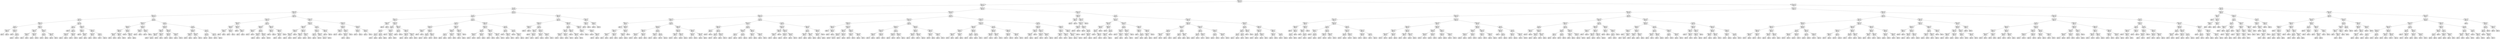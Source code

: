 digraph Tree {
node [shape=box, style="rounded", color="black", fontname=helvetica] ;
edge [fontname=helvetica] ;
0 [label="aggdays <= 197.5\nmse = 0.0\nsamples = 173983\nvalue = 0.9"] ;
1 [label="aggdays <= 76.0\nmse = 0.0\nsamples = 94305\nvalue = 0.9"] ;
0 -> 1 [labeldistance=2.5, labelangle=45, headlabel="True"] ;
2 [label="day <= 19.5\nmse = 0.0\nsamples = 36641\nvalue = 0.9"] ;
1 -> 2 ;
3 [label="average <= 189.6\nmse = 0.0\nsamples = 26312\nvalue = 0.9"] ;
2 -> 3 ;
4 [label="aggdays <= 16.5\nmse = 0.0\nsamples = 14459\nvalue = 0.9"] ;
3 -> 4 ;
5 [label="day <= 6.0\nmse = 0.0\nsamples = 7659\nvalue = 0.9"] ;
4 -> 5 ;
6 [label="aggdays <= 3.5\nmse = 0.0\nsamples = 2670\nvalue = 0.9"] ;
5 -> 6 ;
7 [label="day <= 1.5\nmse = 0.0\nsamples = 1497\nvalue = 0.9"] ;
6 -> 7 ;
8 [label="average <= 185.8\nmse = 0.0\nsamples = 190\nvalue = 0.9"] ;
7 -> 8 ;
9 [label="mse = 0.0\nsamples = 42\nvalue = 0.9"] ;
8 -> 9 ;
10 [label="mse = 0.0\nsamples = 148\nvalue = 0.9"] ;
8 -> 10 ;
11 [label="average <= 184.5\nmse = 0.0\nsamples = 1307\nvalue = 0.9"] ;
7 -> 11 ;
12 [label="mse = 0.0\nsamples = 54\nvalue = 0.9"] ;
11 -> 12 ;
13 [label="hour <= 4.5\nmse = 0.0\nsamples = 1253\nvalue = 0.9"] ;
11 -> 13 ;
14 [label="mse = 0.0\nsamples = 222\nvalue = 0.9"] ;
13 -> 14 ;
15 [label="mse = 0.0\nsamples = 1031\nvalue = 0.9"] ;
13 -> 15 ;
16 [label="aggdays <= 4.5\nmse = 0.0\nsamples = 1173\nvalue = 0.9"] ;
6 -> 16 ;
17 [label="average <= 185.3\nmse = 0.0\nsamples = 672\nvalue = 0.9"] ;
16 -> 17 ;
18 [label="average <= 185.1\nmse = 0.0\nsamples = 211\nvalue = 0.9"] ;
17 -> 18 ;
19 [label="mse = 0.0\nsamples = 170\nvalue = 0.9"] ;
18 -> 19 ;
20 [label="mse = 0.0\nsamples = 41\nvalue = 0.9"] ;
18 -> 20 ;
21 [label="average <= 186.0\nmse = 0.0\nsamples = 461\nvalue = 0.9"] ;
17 -> 21 ;
22 [label="mse = 0.0\nsamples = 211\nvalue = 0.9"] ;
21 -> 22 ;
23 [label="mse = 0.0\nsamples = 250\nvalue = 0.9"] ;
21 -> 23 ;
24 [label="average <= 185.6\nmse = 0.0\nsamples = 501\nvalue = 0.9"] ;
16 -> 24 ;
25 [label="hour <= 6.5\nmse = 0.0\nsamples = 259\nvalue = 0.9"] ;
24 -> 25 ;
26 [label="mse = 0.0\nsamples = 210\nvalue = 0.9"] ;
25 -> 26 ;
27 [label="mse = 0.0\nsamples = 49\nvalue = 0.9"] ;
25 -> 27 ;
28 [label="average <= 186.3\nmse = 0.0\nsamples = 242\nvalue = 0.9"] ;
24 -> 28 ;
29 [label="mse = 0.0\nsamples = 206\nvalue = 0.9"] ;
28 -> 29 ;
30 [label="mse = 0.0\nsamples = 36\nvalue = 0.9"] ;
28 -> 30 ;
31 [label="day <= 10.5\nmse = 0.0\nsamples = 4989\nvalue = 0.9"] ;
5 -> 31 ;
32 [label="day <= 7.5\nmse = 0.0\nsamples = 2266\nvalue = 0.9"] ;
31 -> 32 ;
33 [label="mse = 0.0\nsamples = 196\nvalue = 0.9"] ;
32 -> 33 ;
34 [label="day <= 9.5\nmse = 0.0\nsamples = 2070\nvalue = 0.9"] ;
32 -> 34 ;
35 [label="average <= 186.2\nmse = 0.0\nsamples = 1386\nvalue = 0.9"] ;
34 -> 35 ;
36 [label="mse = 0.0\nsamples = 411\nvalue = 0.9"] ;
35 -> 36 ;
37 [label="mse = 0.0\nsamples = 975\nvalue = 0.9"] ;
35 -> 37 ;
38 [label="average <= 186.2\nmse = 0.0\nsamples = 684\nvalue = 0.9"] ;
34 -> 38 ;
39 [label="mse = 0.0\nsamples = 142\nvalue = 0.9"] ;
38 -> 39 ;
40 [label="mse = 0.0\nsamples = 542\nvalue = 0.9"] ;
38 -> 40 ;
41 [label="average <= 186.5\nmse = 0.0\nsamples = 2723\nvalue = 0.9"] ;
31 -> 41 ;
42 [label="aggdays <= 11.5\nmse = 0.0\nsamples = 249\nvalue = 0.9"] ;
41 -> 42 ;
43 [label="mse = 0.0\nsamples = 168\nvalue = 0.9"] ;
42 -> 43 ;
44 [label="average <= 186.4\nmse = 0.0\nsamples = 81\nvalue = 0.9"] ;
42 -> 44 ;
45 [label="mse = 0.0\nsamples = 64\nvalue = 0.9"] ;
44 -> 45 ;
46 [label="mse = 0.0\nsamples = 17\nvalue = 0.9"] ;
44 -> 46 ;
47 [label="average <= 187.0\nmse = 0.0\nsamples = 2474\nvalue = 0.9"] ;
41 -> 47 ;
48 [label="average <= 186.6\nmse = 0.0\nsamples = 370\nvalue = 0.9"] ;
47 -> 48 ;
49 [label="mse = 0.0\nsamples = 47\nvalue = 0.9"] ;
48 -> 49 ;
50 [label="mse = 0.0\nsamples = 323\nvalue = 0.9"] ;
48 -> 50 ;
51 [label="week <= 2.5\nmse = 0.0\nsamples = 2104\nvalue = 0.9"] ;
47 -> 51 ;
52 [label="mse = 0.0\nsamples = 771\nvalue = 0.9"] ;
51 -> 52 ;
53 [label="mse = 0.0\nsamples = 1333\nvalue = 0.9"] ;
51 -> 53 ;
54 [label="day <= 3.0\nmse = 0.0\nsamples = 6800\nvalue = 0.9"] ;
4 -> 54 ;
55 [label="average <= 187.6\nmse = 0.0\nsamples = 1149\nvalue = 0.9"] ;
54 -> 55 ;
56 [label="average <= 187.4\nmse = 0.0\nsamples = 755\nvalue = 0.9"] ;
55 -> 56 ;
57 [label="average <= 187.4\nmse = 0.0\nsamples = 132\nvalue = 0.9"] ;
56 -> 57 ;
58 [label="average <= 187.4\nmse = 0.0\nsamples = 39\nvalue = 0.9"] ;
57 -> 58 ;
59 [label="mse = 0.0\nsamples = 24\nvalue = 0.9"] ;
58 -> 59 ;
60 [label="mse = 0.0\nsamples = 15\nvalue = 0.9"] ;
58 -> 60 ;
61 [label="average <= 187.4\nmse = 0.0\nsamples = 93\nvalue = 0.9"] ;
57 -> 61 ;
62 [label="mse = 0.0\nsamples = 57\nvalue = 0.9"] ;
61 -> 62 ;
63 [label="mse = 0.0\nsamples = 36\nvalue = 0.9"] ;
61 -> 63 ;
64 [label="average <= 187.4\nmse = 0.0\nsamples = 623\nvalue = 0.9"] ;
56 -> 64 ;
65 [label="mse = 0.0\nsamples = 185\nvalue = 0.9"] ;
64 -> 65 ;
66 [label="average <= 187.6\nmse = 0.0\nsamples = 438\nvalue = 0.9"] ;
64 -> 66 ;
67 [label="mse = 0.0\nsamples = 423\nvalue = 0.9"] ;
66 -> 67 ;
68 [label="mse = 0.0\nsamples = 15\nvalue = 0.9"] ;
66 -> 68 ;
69 [label="average <= 187.6\nmse = 0.0\nsamples = 394\nvalue = 0.9"] ;
55 -> 69 ;
70 [label="average <= 187.6\nmse = 0.0\nsamples = 231\nvalue = 0.9"] ;
69 -> 70 ;
71 [label="mse = 0.0\nsamples = 157\nvalue = 0.9"] ;
70 -> 71 ;
72 [label="mse = 0.0\nsamples = 74\nvalue = 0.9"] ;
70 -> 72 ;
73 [label="average <= 187.6\nmse = 0.0\nsamples = 163\nvalue = 0.9"] ;
69 -> 73 ;
74 [label="mse = 0.0\nsamples = 109\nvalue = 0.9"] ;
73 -> 74 ;
75 [label="mse = 0.0\nsamples = 54\nvalue = 0.9"] ;
73 -> 75 ;
76 [label="day <= 7.5\nmse = 0.0\nsamples = 5651\nvalue = 0.9"] ;
54 -> 76 ;
77 [label="average <= 188.2\nmse = 0.0\nsamples = 2258\nvalue = 0.9"] ;
76 -> 77 ;
78 [label="average <= 188.2\nmse = 0.0\nsamples = 383\nvalue = 0.9"] ;
77 -> 78 ;
79 [label="average <= 188.0\nmse = 0.0\nsamples = 318\nvalue = 0.9"] ;
78 -> 79 ;
80 [label="mse = 0.0\nsamples = 26\nvalue = 0.9"] ;
79 -> 80 ;
81 [label="mse = 0.0\nsamples = 292\nvalue = 0.9"] ;
79 -> 81 ;
82 [label="average <= 188.2\nmse = 0.0\nsamples = 65\nvalue = 0.9"] ;
78 -> 82 ;
83 [label="mse = 0.0\nsamples = 51\nvalue = 0.9"] ;
82 -> 83 ;
84 [label="mse = 0.0\nsamples = 14\nvalue = 0.9"] ;
82 -> 84 ;
85 [label="average <= 188.5\nmse = 0.0\nsamples = 1875\nvalue = 0.9"] ;
77 -> 85 ;
86 [label="average <= 188.4\nmse = 0.0\nsamples = 1200\nvalue = 0.9"] ;
85 -> 86 ;
87 [label="mse = 0.0\nsamples = 993\nvalue = 0.9"] ;
86 -> 87 ;
88 [label="mse = 0.0\nsamples = 207\nvalue = 0.9"] ;
86 -> 88 ;
89 [label="average <= 188.6\nmse = 0.0\nsamples = 675\nvalue = 0.9"] ;
85 -> 89 ;
90 [label="mse = 0.0\nsamples = 410\nvalue = 0.9"] ;
89 -> 90 ;
91 [label="mse = 0.0\nsamples = 265\nvalue = 0.9"] ;
89 -> 91 ;
92 [label="day <= 8.5\nmse = 0.0\nsamples = 3393\nvalue = 0.9"] ;
76 -> 92 ;
93 [label="average <= 188.8\nmse = 0.0\nsamples = 659\nvalue = 0.9"] ;
92 -> 93 ;
94 [label="average <= 188.8\nmse = 0.0\nsamples = 118\nvalue = 0.9"] ;
93 -> 94 ;
95 [label="mse = 0.0\nsamples = 96\nvalue = 0.9"] ;
94 -> 95 ;
96 [label="mse = 0.0\nsamples = 22\nvalue = 0.9"] ;
94 -> 96 ;
97 [label="average <= 188.8\nmse = 0.0\nsamples = 541\nvalue = 0.9"] ;
93 -> 97 ;
98 [label="mse = 0.0\nsamples = 375\nvalue = 0.9"] ;
97 -> 98 ;
99 [label="mse = 0.0\nsamples = 166\nvalue = 0.9"] ;
97 -> 99 ;
100 [label="day <= 17.5\nmse = 0.0\nsamples = 2734\nvalue = 0.9"] ;
92 -> 100 ;
101 [label="hour <= 12.5\nmse = 0.0\nsamples = 1588\nvalue = 0.9"] ;
100 -> 101 ;
102 [label="mse = 0.0\nsamples = 1283\nvalue = 0.9"] ;
101 -> 102 ;
103 [label="mse = 0.0\nsamples = 305\nvalue = 0.9"] ;
101 -> 103 ;
104 [label="hour <= 11.5\nmse = 0.0\nsamples = 1146\nvalue = 0.9"] ;
100 -> 104 ;
105 [label="mse = 0.0\nsamples = 674\nvalue = 0.9"] ;
104 -> 105 ;
106 [label="mse = 0.0\nsamples = 472\nvalue = 0.9"] ;
104 -> 106 ;
107 [label="day <= 10.0\nmse = 0.0\nsamples = 11853\nvalue = 0.9"] ;
3 -> 107 ;
108 [label="average <= 190.4\nmse = 0.0\nsamples = 4646\nvalue = 0.9"] ;
107 -> 108 ;
109 [label="average <= 190.4\nmse = 0.0\nsamples = 423\nvalue = 0.9"] ;
108 -> 109 ;
110 [label="average <= 190.4\nmse = 0.0\nsamples = 299\nvalue = 0.9"] ;
109 -> 110 ;
111 [label="average <= 190.4\nmse = 0.0\nsamples = 98\nvalue = 0.9"] ;
110 -> 111 ;
112 [label="mse = 0.0\nsamples = 41\nvalue = 0.9"] ;
111 -> 112 ;
113 [label="mse = 0.0\nsamples = 57\nvalue = 0.9"] ;
111 -> 113 ;
114 [label="average <= 190.4\nmse = 0.0\nsamples = 201\nvalue = 0.9"] ;
110 -> 114 ;
115 [label="mse = 0.0\nsamples = 87\nvalue = 0.9"] ;
114 -> 115 ;
116 [label="mse = 0.0\nsamples = 114\nvalue = 0.9"] ;
114 -> 116 ;
117 [label="average <= 190.4\nmse = 0.0\nsamples = 124\nvalue = 0.9"] ;
109 -> 117 ;
118 [label="mse = 0.0\nsamples = 38\nvalue = 0.9"] ;
117 -> 118 ;
119 [label="average <= 190.4\nmse = 0.0\nsamples = 86\nvalue = 0.9"] ;
117 -> 119 ;
120 [label="mse = 0.0\nsamples = 47\nvalue = 0.9"] ;
119 -> 120 ;
121 [label="mse = 0.0\nsamples = 39\nvalue = 0.9"] ;
119 -> 121 ;
122 [label="day <= 8.5\nmse = 0.0\nsamples = 4223\nvalue = 0.9"] ;
108 -> 122 ;
123 [label="average <= 190.6\nmse = 0.0\nsamples = 3734\nvalue = 0.9"] ;
122 -> 123 ;
124 [label="average <= 190.6\nmse = 0.0\nsamples = 413\nvalue = 0.9"] ;
123 -> 124 ;
125 [label="mse = 0.0\nsamples = 379\nvalue = 0.9"] ;
124 -> 125 ;
126 [label="mse = 0.0\nsamples = 34\nvalue = 0.9"] ;
124 -> 126 ;
127 [label="week <= 9.5\nmse = 0.0\nsamples = 3321\nvalue = 0.9"] ;
123 -> 127 ;
128 [label="average <= 190.6\nmse = 0.0\nsamples = 518\nvalue = 0.9"] ;
127 -> 128 ;
129 [label="mse = 0.0\nsamples = 103\nvalue = 0.9"] ;
128 -> 129 ;
130 [label="mse = 0.0\nsamples = 415\nvalue = 0.9"] ;
128 -> 130 ;
131 [label="average <= 191.4\nmse = 0.0\nsamples = 2803\nvalue = 0.9"] ;
127 -> 131 ;
132 [label="mse = 0.0\nsamples = 951\nvalue = 0.9"] ;
131 -> 132 ;
133 [label="mse = 0.0\nsamples = 1852\nvalue = 0.9"] ;
131 -> 133 ;
134 [label="average <= 192.0\nmse = 0.0\nsamples = 489\nvalue = 0.9"] ;
122 -> 134 ;
135 [label="average <= 192.0\nmse = 0.0\nsamples = 316\nvalue = 0.9"] ;
134 -> 135 ;
136 [label="mse = 0.0\nsamples = 133\nvalue = 0.9"] ;
135 -> 136 ;
137 [label="mse = 0.0\nsamples = 183\nvalue = 0.9"] ;
135 -> 137 ;
138 [label="average <= 192.0\nmse = 0.0\nsamples = 173\nvalue = 0.9"] ;
134 -> 138 ;
139 [label="average <= 192.0\nmse = 0.0\nsamples = 85\nvalue = 0.9"] ;
138 -> 139 ;
140 [label="mse = 0.0\nsamples = 48\nvalue = 0.9"] ;
139 -> 140 ;
141 [label="mse = 0.0\nsamples = 37\nvalue = 0.9"] ;
139 -> 141 ;
142 [label="mse = 0.0\nsamples = 88\nvalue = 0.9"] ;
138 -> 142 ;
143 [label="average <= 193.0\nmse = 0.0\nsamples = 7207\nvalue = 0.9"] ;
107 -> 143 ;
144 [label="aggdays <= 45.5\nmse = 0.0\nsamples = 6019\nvalue = 0.9"] ;
143 -> 144 ;
145 [label="average <= 189.8\nmse = 0.0\nsamples = 1740\nvalue = 0.9"] ;
144 -> 145 ;
146 [label="average <= 189.8\nmse = 0.0\nsamples = 559\nvalue = 0.9"] ;
145 -> 146 ;
147 [label="aggdays <= 43.5\nmse = 0.0\nsamples = 503\nvalue = 0.9"] ;
146 -> 147 ;
148 [label="mse = 0.0\nsamples = 404\nvalue = 0.9"] ;
147 -> 148 ;
149 [label="mse = 0.0\nsamples = 99\nvalue = 0.9"] ;
147 -> 149 ;
150 [label="mse = 0.0\nsamples = 56\nvalue = 0.9"] ;
146 -> 150 ;
151 [label="average <= 190.0\nmse = 0.0\nsamples = 1181\nvalue = 0.9"] ;
145 -> 151 ;
152 [label="aggdays <= 44.5\nmse = 0.0\nsamples = 937\nvalue = 0.9"] ;
151 -> 152 ;
153 [label="mse = 0.0\nsamples = 503\nvalue = 0.9"] ;
152 -> 153 ;
154 [label="mse = 0.0\nsamples = 434\nvalue = 0.9"] ;
152 -> 154 ;
155 [label="average <= 190.0\nmse = 0.0\nsamples = 244\nvalue = 0.9"] ;
151 -> 155 ;
156 [label="mse = 0.0\nsamples = 192\nvalue = 0.9"] ;
155 -> 156 ;
157 [label="mse = 0.0\nsamples = 52\nvalue = 0.9"] ;
155 -> 157 ;
158 [label="day <= 17.0\nmse = 0.0\nsamples = 4279\nvalue = 0.9"] ;
144 -> 158 ;
159 [label="aggdays <= 72.5\nmse = 0.0\nsamples = 3418\nvalue = 0.9"] ;
158 -> 159 ;
160 [label="day <= 11.5\nmse = 0.0\nsamples = 2758\nvalue = 0.9"] ;
159 -> 160 ;
161 [label="mse = 0.0\nsamples = 200\nvalue = 0.9"] ;
160 -> 161 ;
162 [label="mse = 0.0\nsamples = 2558\nvalue = 0.9"] ;
160 -> 162 ;
163 [label="average <= 193.0\nmse = 0.0\nsamples = 660\nvalue = 0.9"] ;
159 -> 163 ;
164 [label="mse = 0.0\nsamples = 438\nvalue = 0.9"] ;
163 -> 164 ;
165 [label="mse = 0.0\nsamples = 222\nvalue = 0.9"] ;
163 -> 165 ;
166 [label="average <= 191.0\nmse = 0.0\nsamples = 861\nvalue = 0.9"] ;
158 -> 166 ;
167 [label="mse = 0.0\nsamples = 322\nvalue = 0.9"] ;
166 -> 167 ;
168 [label="mse = 0.0\nsamples = 539\nvalue = 0.9"] ;
166 -> 168 ;
169 [label="average <= 193.2\nmse = 0.0\nsamples = 1188\nvalue = 0.9"] ;
143 -> 169 ;
170 [label="average <= 193.1\nmse = 0.0\nsamples = 696\nvalue = 0.9"] ;
169 -> 170 ;
171 [label="average <= 193.1\nmse = 0.0\nsamples = 423\nvalue = 0.9"] ;
170 -> 171 ;
172 [label="mse = 0.0\nsamples = 280\nvalue = 0.9"] ;
171 -> 172 ;
173 [label="mse = 0.0\nsamples = 143\nvalue = 0.9"] ;
171 -> 173 ;
174 [label="average <= 193.1\nmse = 0.0\nsamples = 273\nvalue = 0.9"] ;
170 -> 174 ;
175 [label="average <= 193.1\nmse = 0.0\nsamples = 185\nvalue = 0.9"] ;
174 -> 175 ;
176 [label="mse = 0.0\nsamples = 54\nvalue = 0.9"] ;
175 -> 176 ;
177 [label="mse = 0.0\nsamples = 131\nvalue = 0.9"] ;
175 -> 177 ;
178 [label="mse = 0.0\nsamples = 88\nvalue = 0.9"] ;
174 -> 178 ;
179 [label="average <= 193.3\nmse = 0.0\nsamples = 492\nvalue = 0.9"] ;
169 -> 179 ;
180 [label="average <= 193.3\nmse = 0.0\nsamples = 264\nvalue = 0.9"] ;
179 -> 180 ;
181 [label="mse = 0.0\nsamples = 148\nvalue = 0.9"] ;
180 -> 181 ;
182 [label="mse = 0.0\nsamples = 116\nvalue = 0.9"] ;
180 -> 182 ;
183 [label="average <= 193.3\nmse = 0.0\nsamples = 228\nvalue = 0.9"] ;
179 -> 183 ;
184 [label="mse = 0.0\nsamples = 111\nvalue = 0.9"] ;
183 -> 184 ;
185 [label="mse = 0.0\nsamples = 117\nvalue = 0.9"] ;
183 -> 185 ;
186 [label="month <= 1.5\nmse = 0.0\nsamples = 10329\nvalue = 0.9"] ;
2 -> 186 ;
187 [label="day <= 23.5\nmse = 0.0\nsamples = 5572\nvalue = 0.9"] ;
186 -> 187 ;
188 [label="aggdays <= 21.5\nmse = 0.0\nsamples = 1550\nvalue = 0.9"] ;
187 -> 188 ;
189 [label="average <= 189.9\nmse = 0.0\nsamples = 207\nvalue = 0.9"] ;
188 -> 189 ;
190 [label="mse = 0.0\nsamples = 138\nvalue = 0.9"] ;
189 -> 190 ;
191 [label="mse = 0.0\nsamples = 69\nvalue = 0.9"] ;
189 -> 191 ;
192 [label="average <= 189.2\nmse = 0.0\nsamples = 1343\nvalue = 0.9"] ;
188 -> 192 ;
193 [label="day <= 22.5\nmse = 0.0\nsamples = 574\nvalue = 0.9"] ;
192 -> 193 ;
194 [label="hour <= 8.5\nmse = 0.0\nsamples = 302\nvalue = 0.9"] ;
193 -> 194 ;
195 [label="hour <= 7.5\nmse = 0.0\nsamples = 246\nvalue = 0.9"] ;
194 -> 195 ;
196 [label="mse = 0.0\nsamples = 217\nvalue = 0.9"] ;
195 -> 196 ;
197 [label="mse = 0.0\nsamples = 29\nvalue = 0.9"] ;
195 -> 197 ;
198 [label="hour <= 9.5\nmse = 0.0\nsamples = 56\nvalue = 0.9"] ;
194 -> 198 ;
199 [label="mse = 0.0\nsamples = 26\nvalue = 0.9"] ;
198 -> 199 ;
200 [label="mse = 0.0\nsamples = 30\nvalue = 0.9"] ;
198 -> 200 ;
201 [label="average <= 188.8\nmse = 0.0\nsamples = 272\nvalue = 0.9"] ;
193 -> 201 ;
202 [label="mse = 0.0\nsamples = 150\nvalue = 0.9"] ;
201 -> 202 ;
203 [label="average <= 189.0\nmse = 0.0\nsamples = 122\nvalue = 0.9"] ;
201 -> 203 ;
204 [label="mse = 0.0\nsamples = 55\nvalue = 0.9"] ;
203 -> 204 ;
205 [label="mse = 0.0\nsamples = 67\nvalue = 0.9"] ;
203 -> 205 ;
206 [label="aggdays <= 22.5\nmse = 0.0\nsamples = 769\nvalue = 0.9"] ;
192 -> 206 ;
207 [label="hour <= 13.5\nmse = 0.0\nsamples = 340\nvalue = 0.9"] ;
206 -> 207 ;
208 [label="mse = 0.0\nsamples = 80\nvalue = 0.9"] ;
207 -> 208 ;
209 [label="mse = 0.0\nsamples = 260\nvalue = 0.9"] ;
207 -> 209 ;
210 [label="average <= 190.3\nmse = 0.0\nsamples = 429\nvalue = 0.9"] ;
206 -> 210 ;
211 [label="average <= 189.4\nmse = 0.0\nsamples = 329\nvalue = 0.9"] ;
210 -> 211 ;
212 [label="mse = 0.0\nsamples = 64\nvalue = 0.9"] ;
211 -> 212 ;
213 [label="mse = 0.0\nsamples = 265\nvalue = 0.9"] ;
211 -> 213 ;
214 [label="average <= 190.5\nmse = 0.0\nsamples = 100\nvalue = 0.9"] ;
210 -> 214 ;
215 [label="mse = 0.0\nsamples = 66\nvalue = 0.9"] ;
214 -> 215 ;
216 [label="mse = 0.0\nsamples = 34\nvalue = 0.9"] ;
214 -> 216 ;
217 [label="day <= 27.0\nmse = 0.0\nsamples = 4022\nvalue = 0.9"] ;
187 -> 217 ;
218 [label="day <= 25.5\nmse = 0.0\nsamples = 1814\nvalue = 0.9"] ;
217 -> 218 ;
219 [label="average <= 188.7\nmse = 0.0\nsamples = 1338\nvalue = 0.9"] ;
218 -> 219 ;
220 [label="average <= 188.6\nmse = 0.0\nsamples = 62\nvalue = 0.9"] ;
219 -> 220 ;
221 [label="mse = 0.0\nsamples = 26\nvalue = 0.9"] ;
220 -> 221 ;
222 [label="mse = 0.0\nsamples = 36\nvalue = 0.9"] ;
220 -> 222 ;
223 [label="average <= 189.7\nmse = 0.0\nsamples = 1276\nvalue = 0.9"] ;
219 -> 223 ;
224 [label="day <= 24.5\nmse = 0.0\nsamples = 584\nvalue = 0.9"] ;
223 -> 224 ;
225 [label="mse = 0.0\nsamples = 301\nvalue = 0.9"] ;
224 -> 225 ;
226 [label="mse = 0.0\nsamples = 283\nvalue = 0.9"] ;
224 -> 226 ;
227 [label="aggdays <= 24.5\nmse = 0.0\nsamples = 692\nvalue = 0.9"] ;
223 -> 227 ;
228 [label="mse = 0.0\nsamples = 297\nvalue = 0.9"] ;
227 -> 228 ;
229 [label="mse = 0.0\nsamples = 395\nvalue = 0.9"] ;
227 -> 229 ;
230 [label="average <= 189.9\nmse = 0.0\nsamples = 476\nvalue = 0.9"] ;
218 -> 230 ;
231 [label="average <= 189.3\nmse = 0.0\nsamples = 284\nvalue = 0.9"] ;
230 -> 231 ;
232 [label="hour <= 1.5\nmse = 0.0\nsamples = 106\nvalue = 0.9"] ;
231 -> 232 ;
233 [label="mse = 0.0\nsamples = 52\nvalue = 0.9"] ;
232 -> 233 ;
234 [label="mse = 0.0\nsamples = 54\nvalue = 0.9"] ;
232 -> 234 ;
235 [label="average <= 189.8\nmse = 0.0\nsamples = 178\nvalue = 0.9"] ;
231 -> 235 ;
236 [label="mse = 0.0\nsamples = 172\nvalue = 0.9"] ;
235 -> 236 ;
237 [label="mse = 0.0\nsamples = 6\nvalue = 0.9"] ;
235 -> 237 ;
238 [label="average <= 190.3\nmse = 0.0\nsamples = 192\nvalue = 0.9"] ;
230 -> 238 ;
239 [label="average <= 190.2\nmse = 0.0\nsamples = 136\nvalue = 0.9"] ;
238 -> 239 ;
240 [label="mse = 0.0\nsamples = 123\nvalue = 0.9"] ;
239 -> 240 ;
241 [label="mse = 0.0\nsamples = 13\nvalue = 0.9"] ;
239 -> 241 ;
242 [label="mse = 0.0\nsamples = 56\nvalue = 0.9"] ;
238 -> 242 ;
243 [label="average <= 190.9\nmse = 0.0\nsamples = 2208\nvalue = 0.9"] ;
217 -> 243 ;
244 [label="aggdays <= 30.5\nmse = 0.0\nsamples = 1149\nvalue = 0.9"] ;
243 -> 244 ;
245 [label="day <= 29.5\nmse = 0.0\nsamples = 835\nvalue = 0.9"] ;
244 -> 245 ;
246 [label="average <= 190.0\nmse = 0.0\nsamples = 448\nvalue = 0.9"] ;
245 -> 246 ;
247 [label="mse = 0.0\nsamples = 119\nvalue = 0.9"] ;
246 -> 247 ;
248 [label="mse = 0.0\nsamples = 329\nvalue = 0.9"] ;
246 -> 248 ;
249 [label="average <= 190.4\nmse = 0.0\nsamples = 387\nvalue = 0.9"] ;
245 -> 249 ;
250 [label="mse = 0.0\nsamples = 210\nvalue = 0.9"] ;
249 -> 250 ;
251 [label="mse = 0.0\nsamples = 177\nvalue = 0.9"] ;
249 -> 251 ;
252 [label="average <= 190.3\nmse = 0.0\nsamples = 314\nvalue = 0.9"] ;
244 -> 252 ;
253 [label="average <= 190.1\nmse = 0.0\nsamples = 127\nvalue = 0.9"] ;
252 -> 253 ;
254 [label="mse = 0.0\nsamples = 77\nvalue = 0.9"] ;
253 -> 254 ;
255 [label="mse = 0.0\nsamples = 50\nvalue = 0.9"] ;
253 -> 255 ;
256 [label="average <= 190.5\nmse = 0.0\nsamples = 187\nvalue = 0.9"] ;
252 -> 256 ;
257 [label="mse = 0.0\nsamples = 71\nvalue = 0.9"] ;
256 -> 257 ;
258 [label="mse = 0.0\nsamples = 116\nvalue = 0.9"] ;
256 -> 258 ;
259 [label="day <= 29.5\nmse = 0.0\nsamples = 1059\nvalue = 0.9"] ;
243 -> 259 ;
260 [label="day <= 28.5\nmse = 0.0\nsamples = 409\nvalue = 0.9"] ;
259 -> 260 ;
261 [label="mse = 0.0\nsamples = 172\nvalue = 0.9"] ;
260 -> 261 ;
262 [label="average <= 191.5\nmse = 0.0\nsamples = 237\nvalue = 0.9"] ;
260 -> 262 ;
263 [label="mse = 0.0\nsamples = 163\nvalue = 0.9"] ;
262 -> 263 ;
264 [label="mse = 0.0\nsamples = 74\nvalue = 0.9"] ;
262 -> 264 ;
265 [label="day <= 30.5\nmse = 0.0\nsamples = 650\nvalue = 0.9"] ;
259 -> 265 ;
266 [label="mse = 0.0\nsamples = 306\nvalue = 0.9"] ;
265 -> 266 ;
267 [label="average <= 191.3\nmse = 0.0\nsamples = 344\nvalue = 0.9"] ;
265 -> 267 ;
268 [label="mse = 0.0\nsamples = 104\nvalue = 0.9"] ;
267 -> 268 ;
269 [label="mse = 0.0\nsamples = 240\nvalue = 0.9"] ;
267 -> 269 ;
270 [label="average <= 192.7\nmse = 0.0\nsamples = 4757\nvalue = 0.9"] ;
186 -> 270 ;
271 [label="day <= 22.5\nmse = 0.0\nsamples = 4293\nvalue = 0.9"] ;
270 -> 271 ;
272 [label="average <= 191.1\nmse = 0.0\nsamples = 2039\nvalue = 0.9"] ;
271 -> 272 ;
273 [label="average <= 191.1\nmse = 0.0\nsamples = 484\nvalue = 0.9"] ;
272 -> 273 ;
274 [label="mse = 0.0\nsamples = 261\nvalue = 0.9"] ;
273 -> 274 ;
275 [label="mse = 0.0\nsamples = 223\nvalue = 0.9"] ;
273 -> 275 ;
276 [label="day <= 20.5\nmse = 0.0\nsamples = 1555\nvalue = 0.9"] ;
272 -> 276 ;
277 [label="average <= 191.1\nmse = 0.0\nsamples = 214\nvalue = 0.9"] ;
276 -> 277 ;
278 [label="mse = 0.0\nsamples = 66\nvalue = 0.9"] ;
277 -> 278 ;
279 [label="average <= 191.1\nmse = 0.0\nsamples = 148\nvalue = 0.9"] ;
277 -> 279 ;
280 [label="mse = 0.0\nsamples = 27\nvalue = 0.9"] ;
279 -> 280 ;
281 [label="mse = 0.0\nsamples = 121\nvalue = 0.9"] ;
279 -> 281 ;
282 [label="average <= 191.3\nmse = 0.0\nsamples = 1341\nvalue = 0.9"] ;
276 -> 282 ;
283 [label="average <= 191.3\nmse = 0.0\nsamples = 511\nvalue = 0.9"] ;
282 -> 283 ;
284 [label="mse = 0.0\nsamples = 110\nvalue = 0.9"] ;
283 -> 284 ;
285 [label="mse = 0.0\nsamples = 401\nvalue = 0.9"] ;
283 -> 285 ;
286 [label="average <= 191.5\nmse = 0.0\nsamples = 830\nvalue = 0.9"] ;
282 -> 286 ;
287 [label="mse = 0.0\nsamples = 656\nvalue = 0.9"] ;
286 -> 287 ;
288 [label="mse = 0.0\nsamples = 174\nvalue = 0.9"] ;
286 -> 288 ;
289 [label="average <= 192.3\nmse = 0.0\nsamples = 2254\nvalue = 0.9"] ;
271 -> 289 ;
290 [label="day <= 24.0\nmse = 0.0\nsamples = 947\nvalue = 0.9"] ;
289 -> 290 ;
291 [label="average <= 191.7\nmse = 0.0\nsamples = 495\nvalue = 0.9"] ;
290 -> 291 ;
292 [label="average <= 191.7\nmse = 0.0\nsamples = 323\nvalue = 0.9"] ;
291 -> 292 ;
293 [label="mse = 0.0\nsamples = 105\nvalue = 0.9"] ;
292 -> 293 ;
294 [label="mse = 0.0\nsamples = 218\nvalue = 0.9"] ;
292 -> 294 ;
295 [label="average <= 191.7\nmse = 0.0\nsamples = 172\nvalue = 0.9"] ;
291 -> 295 ;
296 [label="mse = 0.0\nsamples = 68\nvalue = 0.9"] ;
295 -> 296 ;
297 [label="mse = 0.0\nsamples = 104\nvalue = 0.9"] ;
295 -> 297 ;
298 [label="aggdays <= 56.5\nmse = 0.0\nsamples = 452\nvalue = 0.9"] ;
290 -> 298 ;
299 [label="mse = 0.0\nsamples = 204\nvalue = 0.9"] ;
298 -> 299 ;
300 [label="average <= 192.3\nmse = 0.0\nsamples = 248\nvalue = 0.9"] ;
298 -> 300 ;
301 [label="mse = 0.0\nsamples = 163\nvalue = 0.9"] ;
300 -> 301 ;
302 [label="mse = 0.0\nsamples = 85\nvalue = 0.9"] ;
300 -> 302 ;
303 [label="aggdays <= 57.5\nmse = 0.0\nsamples = 1307\nvalue = 0.9"] ;
289 -> 303 ;
304 [label="average <= 192.3\nmse = 0.0\nsamples = 399\nvalue = 0.9"] ;
303 -> 304 ;
305 [label="mse = 0.0\nsamples = 289\nvalue = 0.9"] ;
304 -> 305 ;
306 [label="mse = 0.0\nsamples = 110\nvalue = 0.9"] ;
304 -> 306 ;
307 [label="average <= 192.5\nmse = 0.0\nsamples = 908\nvalue = 0.9"] ;
303 -> 307 ;
308 [label="mse = 0.0\nsamples = 365\nvalue = 0.9"] ;
307 -> 308 ;
309 [label="average <= 192.6\nmse = 0.0\nsamples = 543\nvalue = 0.9"] ;
307 -> 309 ;
310 [label="mse = 0.0\nsamples = 323\nvalue = 0.9"] ;
309 -> 310 ;
311 [label="mse = 0.0\nsamples = 220\nvalue = 0.9"] ;
309 -> 311 ;
312 [label="average <= 192.7\nmse = 0.0\nsamples = 464\nvalue = 0.9"] ;
270 -> 312 ;
313 [label="average <= 192.7\nmse = 0.0\nsamples = 119\nvalue = 0.9"] ;
312 -> 313 ;
314 [label="mse = 0.0\nsamples = 69\nvalue = 0.9"] ;
313 -> 314 ;
315 [label="mse = 0.0\nsamples = 50\nvalue = 0.9"] ;
313 -> 315 ;
316 [label="average <= 192.7\nmse = 0.0\nsamples = 345\nvalue = 0.9"] ;
312 -> 316 ;
317 [label="mse = 0.0\nsamples = 158\nvalue = 0.9"] ;
316 -> 317 ;
318 [label="mse = 0.0\nsamples = 187\nvalue = 0.9"] ;
316 -> 318 ;
319 [label="aggdays <= 175.5\nmse = 0.0\nsamples = 57664\nvalue = 0.9"] ;
1 -> 319 ;
320 [label="aggdays <= 116.5\nmse = 0.0\nsamples = 46927\nvalue = 0.9"] ;
319 -> 320 ;
321 [label="aggdays <= 95.5\nmse = 0.0\nsamples = 19459\nvalue = 0.9"] ;
320 -> 321 ;
322 [label="average <= 194.1\nmse = 0.0\nsamples = 9477\nvalue = 0.9"] ;
321 -> 322 ;
323 [label="aggdays <= 77.5\nmse = 0.0\nsamples = 907\nvalue = 0.9"] ;
322 -> 323 ;
324 [label="mse = 0.0\nsamples = 198\nvalue = 0.9"] ;
323 -> 324 ;
325 [label="average <= 194.0\nmse = 0.0\nsamples = 709\nvalue = 0.9"] ;
323 -> 325 ;
326 [label="average <= 194.0\nmse = 0.0\nsamples = 172\nvalue = 0.9"] ;
325 -> 326 ;
327 [label="average <= 194.0\nmse = 0.0\nsamples = 72\nvalue = 0.9"] ;
326 -> 327 ;
328 [label="mse = 0.0\nsamples = 31\nvalue = 0.9"] ;
327 -> 328 ;
329 [label="mse = 0.0\nsamples = 41\nvalue = 0.9"] ;
327 -> 329 ;
330 [label="average <= 194.0\nmse = 0.0\nsamples = 100\nvalue = 0.9"] ;
326 -> 330 ;
331 [label="mse = 0.0\nsamples = 66\nvalue = 0.9"] ;
330 -> 331 ;
332 [label="mse = 0.0\nsamples = 34\nvalue = 0.9"] ;
330 -> 332 ;
333 [label="aggdays <= 85.0\nmse = 0.0\nsamples = 537\nvalue = 0.9"] ;
325 -> 333 ;
334 [label="average <= 194.0\nmse = 0.0\nsamples = 508\nvalue = 0.9"] ;
333 -> 334 ;
335 [label="mse = 0.0\nsamples = 358\nvalue = 0.9"] ;
334 -> 335 ;
336 [label="mse = 0.0\nsamples = 150\nvalue = 0.9"] ;
334 -> 336 ;
337 [label="mse = 0.0\nsamples = 29\nvalue = 0.9"] ;
333 -> 337 ;
338 [label="day <= 26.5\nmse = 0.0\nsamples = 8570\nvalue = 0.9"] ;
322 -> 338 ;
339 [label="average <= 194.3\nmse = 0.0\nsamples = 6069\nvalue = 0.9"] ;
338 -> 339 ;
340 [label="average <= 194.1\nmse = 0.0\nsamples = 739\nvalue = 0.9"] ;
339 -> 340 ;
341 [label="average <= 194.1\nmse = 0.0\nsamples = 336\nvalue = 0.9"] ;
340 -> 341 ;
342 [label="mse = 0.0\nsamples = 255\nvalue = 0.9"] ;
341 -> 342 ;
343 [label="mse = 0.0\nsamples = 81\nvalue = 0.9"] ;
341 -> 343 ;
344 [label="aggdays <= 85.5\nmse = 0.0\nsamples = 403\nvalue = 0.9"] ;
340 -> 344 ;
345 [label="mse = 0.0\nsamples = 328\nvalue = 0.9"] ;
344 -> 345 ;
346 [label="mse = 0.0\nsamples = 75\nvalue = 0.9"] ;
344 -> 346 ;
347 [label="day <= 2.5\nmse = 0.0\nsamples = 5330\nvalue = 0.9"] ;
339 -> 347 ;
348 [label="aggdays <= 91.5\nmse = 0.0\nsamples = 725\nvalue = 0.9"] ;
347 -> 348 ;
349 [label="mse = 0.0\nsamples = 178\nvalue = 0.9"] ;
348 -> 349 ;
350 [label="mse = 0.0\nsamples = 547\nvalue = 0.9"] ;
348 -> 350 ;
351 [label="day <= 22.5\nmse = 0.0\nsamples = 4605\nvalue = 0.9"] ;
347 -> 351 ;
352 [label="mse = 0.0\nsamples = 3259\nvalue = 0.9"] ;
351 -> 352 ;
353 [label="mse = 0.0\nsamples = 1346\nvalue = 0.9"] ;
351 -> 353 ;
354 [label="average <= 195.9\nmse = 0.0\nsamples = 2501\nvalue = 0.9"] ;
338 -> 354 ;
355 [label="aggdays <= 86.5\nmse = 0.0\nsamples = 1684\nvalue = 0.9"] ;
354 -> 355 ;
356 [label="average <= 195.5\nmse = 0.0\nsamples = 677\nvalue = 0.9"] ;
355 -> 356 ;
357 [label="mse = 0.0\nsamples = 506\nvalue = 0.9"] ;
356 -> 357 ;
358 [label="mse = 0.0\nsamples = 171\nvalue = 0.9"] ;
356 -> 358 ;
359 [label="average <= 195.7\nmse = 0.0\nsamples = 1007\nvalue = 0.9"] ;
355 -> 359 ;
360 [label="mse = 0.0\nsamples = 298\nvalue = 0.9"] ;
359 -> 360 ;
361 [label="mse = 0.0\nsamples = 709\nvalue = 0.9"] ;
359 -> 361 ;
362 [label="average <= 196.0\nmse = 0.0\nsamples = 817\nvalue = 0.9"] ;
354 -> 362 ;
363 [label="average <= 195.9\nmse = 0.0\nsamples = 637\nvalue = 0.9"] ;
362 -> 363 ;
364 [label="mse = 0.0\nsamples = 206\nvalue = 0.9"] ;
363 -> 364 ;
365 [label="mse = 0.0\nsamples = 431\nvalue = 0.9"] ;
363 -> 365 ;
366 [label="average <= 196.0\nmse = 0.0\nsamples = 180\nvalue = 0.9"] ;
362 -> 366 ;
367 [label="mse = 0.0\nsamples = 113\nvalue = 0.9"] ;
366 -> 367 ;
368 [label="mse = 0.0\nsamples = 67\nvalue = 0.9"] ;
366 -> 368 ;
369 [label="day <= 18.5\nmse = 0.0\nsamples = 9982\nvalue = 0.9"] ;
321 -> 369 ;
370 [label="aggdays <= 101.5\nmse = 0.0\nsamples = 5974\nvalue = 0.9"] ;
369 -> 370 ;
371 [label="average <= 195.3\nmse = 0.0\nsamples = 2655\nvalue = 0.9"] ;
370 -> 371 ;
372 [label="hour <= 2.5\nmse = 0.0\nsamples = 216\nvalue = 0.9"] ;
371 -> 372 ;
373 [label="mse = 0.0\nsamples = 86\nvalue = 0.9"] ;
372 -> 373 ;
374 [label="mse = 0.0\nsamples = 130\nvalue = 0.9"] ;
372 -> 374 ;
375 [label="hour <= 6.5\nmse = 0.0\nsamples = 2439\nvalue = 0.9"] ;
371 -> 375 ;
376 [label="day <= 10.5\nmse = 0.0\nsamples = 577\nvalue = 0.9"] ;
375 -> 376 ;
377 [label="mse = 0.0\nsamples = 387\nvalue = 0.9"] ;
376 -> 377 ;
378 [label="mse = 0.0\nsamples = 190\nvalue = 0.9"] ;
376 -> 378 ;
379 [label="average <= 195.5\nmse = 0.0\nsamples = 1862\nvalue = 0.9"] ;
375 -> 379 ;
380 [label="mse = 0.0\nsamples = 93\nvalue = 0.9"] ;
379 -> 380 ;
381 [label="mse = 0.0\nsamples = 1769\nvalue = 0.9"] ;
379 -> 381 ;
382 [label="day <= 17.5\nmse = 0.0\nsamples = 3319\nvalue = 0.9"] ;
370 -> 382 ;
383 [label="aggdays <= 102.5\nmse = 0.0\nsamples = 2629\nvalue = 0.9"] ;
382 -> 383 ;
384 [label="hour <= 7.5\nmse = 0.0\nsamples = 675\nvalue = 0.9"] ;
383 -> 384 ;
385 [label="mse = 0.0\nsamples = 217\nvalue = 0.9"] ;
384 -> 385 ;
386 [label="mse = 0.0\nsamples = 458\nvalue = 0.9"] ;
384 -> 386 ;
387 [label="day <= 15.5\nmse = 0.0\nsamples = 1954\nvalue = 0.9"] ;
383 -> 387 ;
388 [label="mse = 0.0\nsamples = 633\nvalue = 0.9"] ;
387 -> 388 ;
389 [label="mse = 0.0\nsamples = 1321\nvalue = 0.9"] ;
387 -> 389 ;
390 [label="average <= 197.4\nmse = 0.0\nsamples = 690\nvalue = 0.9"] ;
382 -> 390 ;
391 [label="average <= 197.3\nmse = 0.0\nsamples = 127\nvalue = 0.9"] ;
390 -> 391 ;
392 [label="mse = 0.0\nsamples = 104\nvalue = 0.9"] ;
391 -> 392 ;
393 [label="mse = 0.0\nsamples = 23\nvalue = 0.9"] ;
391 -> 393 ;
394 [label="average <= 198.1\nmse = 0.0\nsamples = 563\nvalue = 0.9"] ;
390 -> 394 ;
395 [label="mse = 0.0\nsamples = 250\nvalue = 0.9"] ;
394 -> 395 ;
396 [label="mse = 0.0\nsamples = 313\nvalue = 0.9"] ;
394 -> 396 ;
397 [label="day <= 25.5\nmse = 0.0\nsamples = 4008\nvalue = 0.9"] ;
369 -> 397 ;
398 [label="aggdays <= 109.5\nmse = 0.0\nsamples = 3351\nvalue = 0.9"] ;
397 -> 398 ;
399 [label="average <= 198.4\nmse = 0.0\nsamples = 659\nvalue = 0.9"] ;
398 -> 399 ;
400 [label="average <= 197.8\nmse = 0.0\nsamples = 400\nvalue = 0.9"] ;
399 -> 400 ;
401 [label="mse = 0.0\nsamples = 218\nvalue = 0.9"] ;
400 -> 401 ;
402 [label="mse = 0.0\nsamples = 182\nvalue = 0.9"] ;
400 -> 402 ;
403 [label="mse = 0.0\nsamples = 259\nvalue = 0.9"] ;
399 -> 403 ;
404 [label="aggdays <= 114.5\nmse = 0.0\nsamples = 2692\nvalue = 0.9"] ;
398 -> 404 ;
405 [label="average <= 197.8\nmse = 0.0\nsamples = 2032\nvalue = 0.9"] ;
404 -> 405 ;
406 [label="mse = 0.0\nsamples = 139\nvalue = 0.9"] ;
405 -> 406 ;
407 [label="mse = 0.0\nsamples = 1893\nvalue = 0.9"] ;
405 -> 407 ;
408 [label="average <= 199.1\nmse = 0.0\nsamples = 660\nvalue = 0.9"] ;
404 -> 408 ;
409 [label="mse = 0.0\nsamples = 224\nvalue = 0.9"] ;
408 -> 409 ;
410 [label="mse = 0.0\nsamples = 436\nvalue = 0.9"] ;
408 -> 410 ;
411 [label="average <= 199.3\nmse = 0.0\nsamples = 657\nvalue = 0.9"] ;
397 -> 411 ;
412 [label="hour <= 5.5\nmse = 0.0\nsamples = 221\nvalue = 0.9"] ;
411 -> 412 ;
413 [label="average <= 198.9\nmse = 0.0\nsamples = 170\nvalue = 0.9"] ;
412 -> 413 ;
414 [label="mse = 0.0\nsamples = 115\nvalue = 0.9"] ;
413 -> 414 ;
415 [label="mse = 0.0\nsamples = 55\nvalue = 0.9"] ;
413 -> 415 ;
416 [label="average <= 199.2\nmse = 0.0\nsamples = 51\nvalue = 0.9"] ;
412 -> 416 ;
417 [label="mse = 0.0\nsamples = 20\nvalue = 0.9"] ;
416 -> 417 ;
418 [label="mse = 0.0\nsamples = 31\nvalue = 0.9"] ;
416 -> 418 ;
419 [label="average <= 199.5\nmse = 0.0\nsamples = 436\nvalue = 0.9"] ;
411 -> 419 ;
420 [label="average <= 199.3\nmse = 0.0\nsamples = 56\nvalue = 0.9"] ;
419 -> 420 ;
421 [label="mse = 0.0\nsamples = 19\nvalue = 0.9"] ;
420 -> 421 ;
422 [label="mse = 0.0\nsamples = 37\nvalue = 0.9"] ;
420 -> 422 ;
423 [label="mse = 0.0\nsamples = 380\nvalue = 0.9"] ;
419 -> 423 ;
424 [label="day <= 14.5\nmse = 0.0\nsamples = 27468\nvalue = 0.9"] ;
320 -> 424 ;
425 [label="aggdays <= 127.5\nmse = 0.0\nsamples = 13289\nvalue = 0.9"] ;
424 -> 425 ;
426 [label="average <= 197.0\nmse = 0.0\nsamples = 3308\nvalue = 0.9"] ;
425 -> 426 ;
427 [label="average <= 197.0\nmse = 0.0\nsamples = 195\nvalue = 0.9"] ;
426 -> 427 ;
428 [label="mse = 0.0\nsamples = 111\nvalue = 0.9"] ;
427 -> 428 ;
429 [label="average <= 197.0\nmse = 0.0\nsamples = 84\nvalue = 0.9"] ;
427 -> 429 ;
430 [label="mse = 0.0\nsamples = 32\nvalue = 0.9"] ;
429 -> 430 ;
431 [label="mse = 0.0\nsamples = 52\nvalue = 0.9"] ;
429 -> 431 ;
432 [label="aggdays <= 126.5\nmse = 0.0\nsamples = 3113\nvalue = 0.9"] ;
426 -> 432 ;
433 [label="average <= 197.3\nmse = 0.0\nsamples = 2451\nvalue = 0.9"] ;
432 -> 433 ;
434 [label="average <= 197.1\nmse = 0.0\nsamples = 1349\nvalue = 0.9"] ;
433 -> 434 ;
435 [label="mse = 0.0\nsamples = 883\nvalue = 0.9"] ;
434 -> 435 ;
436 [label="mse = 0.0\nsamples = 466\nvalue = 0.9"] ;
434 -> 436 ;
437 [label="average <= 197.5\nmse = 0.0\nsamples = 1102\nvalue = 0.9"] ;
433 -> 437 ;
438 [label="mse = 0.0\nsamples = 777\nvalue = 0.9"] ;
437 -> 438 ;
439 [label="mse = 0.0\nsamples = 325\nvalue = 0.9"] ;
437 -> 439 ;
440 [label="average <= 198.1\nmse = 0.0\nsamples = 662\nvalue = 0.9"] ;
432 -> 440 ;
441 [label="average <= 198.1\nmse = 0.0\nsamples = 457\nvalue = 0.9"] ;
440 -> 441 ;
442 [label="mse = 0.0\nsamples = 306\nvalue = 0.9"] ;
441 -> 442 ;
443 [label="mse = 0.0\nsamples = 151\nvalue = 0.9"] ;
441 -> 443 ;
444 [label="average <= 198.1\nmse = 0.0\nsamples = 205\nvalue = 0.9"] ;
440 -> 444 ;
445 [label="mse = 0.0\nsamples = 134\nvalue = 0.9"] ;
444 -> 445 ;
446 [label="mse = 0.0\nsamples = 71\nvalue = 0.9"] ;
444 -> 446 ;
447 [label="day <= 9.5\nmse = 0.0\nsamples = 9981\nvalue = 0.9"] ;
425 -> 447 ;
448 [label="average <= 201.2\nmse = 0.0\nsamples = 5135\nvalue = 0.9"] ;
447 -> 448 ;
449 [label="aggdays <= 128.5\nmse = 0.0\nsamples = 3607\nvalue = 0.9"] ;
448 -> 449 ;
450 [label="average <= 198.3\nmse = 0.0\nsamples = 649\nvalue = 0.9"] ;
449 -> 450 ;
451 [label="mse = 0.0\nsamples = 338\nvalue = 0.9"] ;
450 -> 451 ;
452 [label="mse = 0.0\nsamples = 311\nvalue = 0.9"] ;
450 -> 452 ;
453 [label="average <= 200.2\nmse = 0.0\nsamples = 2958\nvalue = 0.9"] ;
449 -> 453 ;
454 [label="mse = 0.0\nsamples = 845\nvalue = 0.9"] ;
453 -> 454 ;
455 [label="mse = 0.0\nsamples = 2113\nvalue = 0.9"] ;
453 -> 455 ;
456 [label="day <= 7.5\nmse = 0.0\nsamples = 1528\nvalue = 0.9"] ;
448 -> 456 ;
457 [label="average <= 201.4\nmse = 0.0\nsamples = 1068\nvalue = 0.9"] ;
456 -> 457 ;
458 [label="mse = 0.0\nsamples = 870\nvalue = 0.9"] ;
457 -> 458 ;
459 [label="mse = 0.0\nsamples = 198\nvalue = 0.9"] ;
457 -> 459 ;
460 [label="average <= 201.6\nmse = 0.0\nsamples = 460\nvalue = 0.9"] ;
456 -> 460 ;
461 [label="mse = 0.0\nsamples = 316\nvalue = 0.9"] ;
460 -> 461 ;
462 [label="mse = 0.0\nsamples = 144\nvalue = 0.9"] ;
460 -> 462 ;
463 [label="average <= 202.7\nmse = 0.0\nsamples = 4846\nvalue = 0.9"] ;
447 -> 463 ;
464 [label="average <= 198.7\nmse = 0.0\nsamples = 4140\nvalue = 0.9"] ;
463 -> 464 ;
465 [label="average <= 198.7\nmse = 0.0\nsamples = 183\nvalue = 0.9"] ;
464 -> 465 ;
466 [label="mse = 0.0\nsamples = 122\nvalue = 0.9"] ;
465 -> 466 ;
467 [label="mse = 0.0\nsamples = 61\nvalue = 0.9"] ;
465 -> 467 ;
468 [label="aggdays <= 147.5\nmse = 0.0\nsamples = 3957\nvalue = 0.9"] ;
464 -> 468 ;
469 [label="mse = 0.0\nsamples = 1752\nvalue = 0.9"] ;
468 -> 469 ;
470 [label="mse = 0.0\nsamples = 2205\nvalue = 0.9"] ;
468 -> 470 ;
471 [label="average <= 202.8\nmse = 0.0\nsamples = 706\nvalue = 0.9"] ;
463 -> 471 ;
472 [label="average <= 202.8\nmse = 0.0\nsamples = 475\nvalue = 0.9"] ;
471 -> 472 ;
473 [label="mse = 0.0\nsamples = 388\nvalue = 0.9"] ;
472 -> 473 ;
474 [label="mse = 0.0\nsamples = 87\nvalue = 0.9"] ;
472 -> 474 ;
475 [label="average <= 202.8\nmse = 0.0\nsamples = 231\nvalue = 0.9"] ;
471 -> 475 ;
476 [label="mse = 0.0\nsamples = 63\nvalue = 0.9"] ;
475 -> 476 ;
477 [label="mse = 0.0\nsamples = 168\nvalue = 0.9"] ;
475 -> 477 ;
478 [label="average <= 203.6\nmse = 0.0\nsamples = 14179\nvalue = 0.9"] ;
424 -> 478 ;
479 [label="aggdays <= 135.5\nmse = 0.0\nsamples = 11199\nvalue = 0.9"] ;
478 -> 479 ;
480 [label="average <= 199.2\nmse = 0.0\nsamples = 1995\nvalue = 0.9"] ;
479 -> 480 ;
481 [label="average <= 199.1\nmse = 0.0\nsamples = 136\nvalue = 0.9"] ;
480 -> 481 ;
482 [label="average <= 199.0\nmse = 0.0\nsamples = 113\nvalue = 0.9"] ;
481 -> 482 ;
483 [label="mse = 0.0\nsamples = 96\nvalue = 0.9"] ;
482 -> 483 ;
484 [label="mse = 0.0\nsamples = 17\nvalue = 0.9"] ;
482 -> 484 ;
485 [label="average <= 199.1\nmse = 0.0\nsamples = 23\nvalue = 0.9"] ;
481 -> 485 ;
486 [label="mse = 0.0\nsamples = 8\nvalue = 0.9"] ;
485 -> 486 ;
487 [label="mse = 0.0\nsamples = 15\nvalue = 0.9"] ;
485 -> 487 ;
488 [label="average <= 199.7\nmse = 0.0\nsamples = 1859\nvalue = 0.9"] ;
480 -> 488 ;
489 [label="day <= 28.5\nmse = 0.0\nsamples = 576\nvalue = 0.9"] ;
488 -> 489 ;
490 [label="mse = 0.0\nsamples = 507\nvalue = 0.9"] ;
489 -> 490 ;
491 [label="mse = 0.0\nsamples = 69\nvalue = 0.9"] ;
489 -> 491 ;
492 [label="hour <= 8.5\nmse = 0.0\nsamples = 1283\nvalue = 0.9"] ;
488 -> 492 ;
493 [label="mse = 0.0\nsamples = 506\nvalue = 0.9"] ;
492 -> 493 ;
494 [label="mse = 0.0\nsamples = 777\nvalue = 0.9"] ;
492 -> 494 ;
495 [label="day <= 20.5\nmse = 0.0\nsamples = 9204\nvalue = 0.9"] ;
479 -> 495 ;
496 [label="average <= 203.6\nmse = 0.0\nsamples = 3093\nvalue = 0.9"] ;
495 -> 496 ;
497 [label="average <= 200.0\nmse = 0.0\nsamples = 2852\nvalue = 0.9"] ;
496 -> 497 ;
498 [label="mse = 0.0\nsamples = 676\nvalue = 0.9"] ;
497 -> 498 ;
499 [label="mse = 0.0\nsamples = 2176\nvalue = 0.9"] ;
497 -> 499 ;
500 [label="average <= 203.6\nmse = 0.0\nsamples = 241\nvalue = 0.9"] ;
496 -> 500 ;
501 [label="mse = 0.0\nsamples = 77\nvalue = 0.9"] ;
500 -> 501 ;
502 [label="mse = 0.0\nsamples = 164\nvalue = 0.9"] ;
500 -> 502 ;
503 [label="average <= 202.6\nmse = 0.0\nsamples = 6111\nvalue = 0.9"] ;
495 -> 503 ;
504 [label="average <= 202.3\nmse = 0.0\nsamples = 5131\nvalue = 0.9"] ;
503 -> 504 ;
505 [label="mse = 0.0\nsamples = 4069\nvalue = 0.9"] ;
504 -> 505 ;
506 [label="mse = 0.0\nsamples = 1062\nvalue = 0.9"] ;
504 -> 506 ;
507 [label="average <= 202.8\nmse = 0.0\nsamples = 980\nvalue = 0.9"] ;
503 -> 507 ;
508 [label="mse = 0.0\nsamples = 629\nvalue = 0.9"] ;
507 -> 508 ;
509 [label="mse = 0.0\nsamples = 351\nvalue = 0.9"] ;
507 -> 509 ;
510 [label="day <= 20.5\nmse = 0.0\nsamples = 2980\nvalue = 0.9"] ;
478 -> 510 ;
511 [label="average <= 203.8\nmse = 0.0\nsamples = 1664\nvalue = 0.9"] ;
510 -> 511 ;
512 [label="average <= 203.8\nmse = 0.0\nsamples = 592\nvalue = 0.9"] ;
511 -> 512 ;
513 [label="average <= 203.7\nmse = 0.0\nsamples = 525\nvalue = 0.9"] ;
512 -> 513 ;
514 [label="mse = 0.0\nsamples = 314\nvalue = 0.9"] ;
513 -> 514 ;
515 [label="mse = 0.0\nsamples = 211\nvalue = 0.9"] ;
513 -> 515 ;
516 [label="mse = 0.0\nsamples = 67\nvalue = 0.9"] ;
512 -> 516 ;
517 [label="aggdays <= 170.5\nmse = 0.0\nsamples = 1072\nvalue = 0.9"] ;
511 -> 517 ;
518 [label="average <= 203.8\nmse = 0.0\nsamples = 402\nvalue = 0.9"] ;
517 -> 518 ;
519 [label="mse = 0.0\nsamples = 174\nvalue = 0.9"] ;
518 -> 519 ;
520 [label="mse = 0.0\nsamples = 228\nvalue = 0.9"] ;
518 -> 520 ;
521 [label="average <= 204.0\nmse = 0.0\nsamples = 670\nvalue = 0.9"] ;
517 -> 521 ;
522 [label="mse = 0.0\nsamples = 174\nvalue = 0.9"] ;
521 -> 522 ;
523 [label="mse = 0.0\nsamples = 496\nvalue = 0.9"] ;
521 -> 523 ;
524 [label="average <= 204.1\nmse = 0.0\nsamples = 1316\nvalue = 0.9"] ;
510 -> 524 ;
525 [label="average <= 204.1\nmse = 0.0\nsamples = 443\nvalue = 0.9"] ;
524 -> 525 ;
526 [label="average <= 204.1\nmse = 0.0\nsamples = 70\nvalue = 0.9"] ;
525 -> 526 ;
527 [label="mse = 0.0\nsamples = 43\nvalue = 0.9"] ;
526 -> 527 ;
528 [label="mse = 0.0\nsamples = 27\nvalue = 0.9"] ;
526 -> 528 ;
529 [label="average <= 204.1\nmse = 0.0\nsamples = 373\nvalue = 0.9"] ;
525 -> 529 ;
530 [label="mse = 0.0\nsamples = 179\nvalue = 0.9"] ;
529 -> 530 ;
531 [label="mse = 0.0\nsamples = 194\nvalue = 0.9"] ;
529 -> 531 ;
532 [label="average <= 204.3\nmse = 0.0\nsamples = 873\nvalue = 0.9"] ;
524 -> 532 ;
533 [label="aggdays <= 172.5\nmse = 0.0\nsamples = 564\nvalue = 0.9"] ;
532 -> 533 ;
534 [label="mse = 0.0\nsamples = 221\nvalue = 0.9"] ;
533 -> 534 ;
535 [label="mse = 0.0\nsamples = 343\nvalue = 0.9"] ;
533 -> 535 ;
536 [label="mse = 0.0\nsamples = 309\nvalue = 0.9"] ;
532 -> 536 ;
537 [label="aggdays <= 178.5\nmse = 0.0\nsamples = 10737\nvalue = 0.9"] ;
319 -> 537 ;
538 [label="average <= 205.0\nmse = 0.0\nsamples = 2027\nvalue = 0.9"] ;
537 -> 538 ;
539 [label="average <= 205.0\nmse = 0.0\nsamples = 267\nvalue = 0.9"] ;
538 -> 539 ;
540 [label="mse = 0.0\nsamples = 106\nvalue = 0.9"] ;
539 -> 540 ;
541 [label="mse = 0.0\nsamples = 161\nvalue = 0.9"] ;
539 -> 541 ;
542 [label="average <= 205.3\nmse = 0.0\nsamples = 1760\nvalue = 0.9"] ;
538 -> 542 ;
543 [label="aggdays <= 176.5\nmse = 0.0\nsamples = 1441\nvalue = 0.9"] ;
542 -> 543 ;
544 [label="average <= 205.0\nmse = 0.0\nsamples = 394\nvalue = 0.9"] ;
543 -> 544 ;
545 [label="mse = 0.0\nsamples = 196\nvalue = 0.9"] ;
544 -> 545 ;
546 [label="mse = 0.0\nsamples = 198\nvalue = 0.9"] ;
544 -> 546 ;
547 [label="average <= 205.1\nmse = 0.0\nsamples = 1047\nvalue = 0.9"] ;
543 -> 547 ;
548 [label="mse = 0.0\nsamples = 191\nvalue = 0.9"] ;
547 -> 548 ;
549 [label="day <= 26.5\nmse = 0.0\nsamples = 856\nvalue = 0.9"] ;
547 -> 549 ;
550 [label="mse = 0.0\nsamples = 481\nvalue = 0.9"] ;
549 -> 550 ;
551 [label="average <= 205.3\nmse = 0.0\nsamples = 375\nvalue = 0.9"] ;
549 -> 551 ;
552 [label="mse = 0.0\nsamples = 76\nvalue = 0.9"] ;
551 -> 552 ;
553 [label="mse = 0.0\nsamples = 299\nvalue = 0.9"] ;
551 -> 553 ;
554 [label="mse = 0.0\nsamples = 319\nvalue = 0.9"] ;
542 -> 554 ;
555 [label="day <= 5.5\nmse = 0.0\nsamples = 8710\nvalue = 0.9"] ;
537 -> 555 ;
556 [label="aggdays <= 184.5\nmse = 0.0\nsamples = 2910\nvalue = 0.9"] ;
555 -> 556 ;
557 [label="aggdays <= 183.5\nmse = 0.0\nsamples = 1565\nvalue = 0.9"] ;
556 -> 557 ;
558 [label="average <= 205.5\nmse = 0.0\nsamples = 895\nvalue = 0.9"] ;
557 -> 558 ;
559 [label="week <= 26.5\nmse = 0.0\nsamples = 772\nvalue = 0.9"] ;
558 -> 559 ;
560 [label="mse = 0.0\nsamples = 204\nvalue = 0.9"] ;
559 -> 560 ;
561 [label="average <= 204.1\nmse = 0.0\nsamples = 568\nvalue = 0.9"] ;
559 -> 561 ;
562 [label="mse = 0.0\nsamples = 140\nvalue = 0.9"] ;
561 -> 562 ;
563 [label="mse = 0.0\nsamples = 428\nvalue = 0.9"] ;
561 -> 563 ;
564 [label="mse = 0.0\nsamples = 123\nvalue = 0.9"] ;
558 -> 564 ;
565 [label="average <= 204.2\nmse = 0.0\nsamples = 670\nvalue = 0.9"] ;
557 -> 565 ;
566 [label="mse = 0.0\nsamples = 101\nvalue = 0.9"] ;
565 -> 566 ;
567 [label="hour <= 14.5\nmse = 0.0\nsamples = 569\nvalue = 0.9"] ;
565 -> 567 ;
568 [label="average <= 204.7\nmse = 0.0\nsamples = 319\nvalue = 0.9"] ;
567 -> 568 ;
569 [label="mse = 0.0\nsamples = 147\nvalue = 0.9"] ;
568 -> 569 ;
570 [label="mse = 0.0\nsamples = 172\nvalue = 0.9"] ;
568 -> 570 ;
571 [label="mse = 0.0\nsamples = 250\nvalue = 0.9"] ;
567 -> 571 ;
572 [label="aggdays <= 185.5\nmse = 0.0\nsamples = 1345\nvalue = 0.9"] ;
556 -> 572 ;
573 [label="hour <= 4.5\nmse = 0.0\nsamples = 693\nvalue = 0.9"] ;
572 -> 573 ;
574 [label="average <= 204.4\nmse = 0.0\nsamples = 149\nvalue = 0.9"] ;
573 -> 574 ;
575 [label="mse = 0.0\nsamples = 116\nvalue = 0.9"] ;
574 -> 575 ;
576 [label="average <= 204.4\nmse = 0.0\nsamples = 33\nvalue = 0.9"] ;
574 -> 576 ;
577 [label="mse = 0.0\nsamples = 14\nvalue = 0.9"] ;
576 -> 577 ;
578 [label="mse = 0.0\nsamples = 19\nvalue = 0.9"] ;
576 -> 578 ;
579 [label="average <= 205.8\nmse = 0.0\nsamples = 544\nvalue = 0.9"] ;
573 -> 579 ;
580 [label="average <= 204.6\nmse = 0.0\nsamples = 412\nvalue = 0.9"] ;
579 -> 580 ;
581 [label="mse = 0.0\nsamples = 41\nvalue = 0.9"] ;
580 -> 581 ;
582 [label="mse = 0.0\nsamples = 371\nvalue = 0.9"] ;
580 -> 582 ;
583 [label="mse = 0.0\nsamples = 132\nvalue = 0.9"] ;
579 -> 583 ;
584 [label="average <= 205.0\nmse = 0.0\nsamples = 652\nvalue = 0.9"] ;
572 -> 584 ;
585 [label="average <= 204.3\nmse = 0.0\nsamples = 263\nvalue = 0.9"] ;
584 -> 585 ;
586 [label="mse = 0.0\nsamples = 47\nvalue = 0.9"] ;
585 -> 586 ;
587 [label="hour <= 5.5\nmse = 0.0\nsamples = 216\nvalue = 0.9"] ;
585 -> 587 ;
588 [label="mse = 0.0\nsamples = 127\nvalue = 0.9"] ;
587 -> 588 ;
589 [label="mse = 0.0\nsamples = 89\nvalue = 0.9"] ;
587 -> 589 ;
590 [label="average <= 205.3\nmse = 0.0\nsamples = 389\nvalue = 0.9"] ;
584 -> 590 ;
591 [label="average <= 205.0\nmse = 0.0\nsamples = 74\nvalue = 0.9"] ;
590 -> 591 ;
592 [label="mse = 0.0\nsamples = 1\nvalue = 0.9"] ;
591 -> 592 ;
593 [label="mse = 0.0\nsamples = 73\nvalue = 0.9"] ;
591 -> 593 ;
594 [label="mse = 0.0\nsamples = 315\nvalue = 0.9"] ;
590 -> 594 ;
595 [label="aggdays <= 191.5\nmse = 0.0\nsamples = 5800\nvalue = 0.9"] ;
555 -> 595 ;
596 [label="average <= 205.5\nmse = 0.0\nsamples = 3090\nvalue = 0.9"] ;
595 -> 596 ;
597 [label="aggdays <= 190.5\nmse = 0.0\nsamples = 1077\nvalue = 0.9"] ;
596 -> 597 ;
598 [label="hour <= 5.5\nmse = 0.0\nsamples = 989\nvalue = 0.9"] ;
597 -> 598 ;
599 [label="average <= 205.5\nmse = 0.0\nsamples = 820\nvalue = 0.9"] ;
598 -> 599 ;
600 [label="mse = 0.0\nsamples = 525\nvalue = 0.9"] ;
599 -> 600 ;
601 [label="mse = 0.0\nsamples = 295\nvalue = 0.9"] ;
599 -> 601 ;
602 [label="average <= 205.0\nmse = 0.0\nsamples = 169\nvalue = 0.9"] ;
598 -> 602 ;
603 [label="mse = 0.0\nsamples = 42\nvalue = 0.9"] ;
602 -> 603 ;
604 [label="mse = 0.0\nsamples = 127\nvalue = 0.9"] ;
602 -> 604 ;
605 [label="hour <= 2.5\nmse = 0.0\nsamples = 88\nvalue = 0.9"] ;
597 -> 605 ;
606 [label="hour <= 1.5\nmse = 0.0\nsamples = 82\nvalue = 0.9"] ;
605 -> 606 ;
607 [label="mse = 0.0\nsamples = 51\nvalue = 0.9"] ;
606 -> 607 ;
608 [label="mse = 0.0\nsamples = 31\nvalue = 0.9"] ;
606 -> 608 ;
609 [label="average <= 205.5\nmse = 0.0\nsamples = 6\nvalue = 0.9"] ;
605 -> 609 ;
610 [label="mse = 0.0\nsamples = 2\nvalue = 0.9"] ;
609 -> 610 ;
611 [label="mse = 0.0\nsamples = 4\nvalue = 0.9"] ;
609 -> 611 ;
612 [label="aggdays <= 190.5\nmse = 0.0\nsamples = 2013\nvalue = 0.9"] ;
596 -> 612 ;
613 [label="day <= 8.5\nmse = 0.0\nsamples = 1458\nvalue = 0.9"] ;
612 -> 613 ;
614 [label="hour <= 15.5\nmse = 0.0\nsamples = 311\nvalue = 0.9"] ;
613 -> 614 ;
615 [label="mse = 0.0\nsamples = 93\nvalue = 0.9"] ;
614 -> 615 ;
616 [label="mse = 0.0\nsamples = 218\nvalue = 0.9"] ;
614 -> 616 ;
617 [label="average <= 205.7\nmse = 0.0\nsamples = 1147\nvalue = 0.9"] ;
613 -> 617 ;
618 [label="mse = 0.0\nsamples = 474\nvalue = 0.9"] ;
617 -> 618 ;
619 [label="mse = 0.0\nsamples = 673\nvalue = 0.9"] ;
617 -> 619 ;
620 [label="average <= 206.2\nmse = 0.0\nsamples = 555\nvalue = 0.9"] ;
612 -> 620 ;
621 [label="hour <= 6.5\nmse = 0.0\nsamples = 225\nvalue = 0.9"] ;
620 -> 621 ;
622 [label="mse = 0.0\nsamples = 103\nvalue = 0.9"] ;
621 -> 622 ;
623 [label="mse = 0.0\nsamples = 122\nvalue = 0.9"] ;
621 -> 623 ;
624 [label="average <= 206.6\nmse = 0.0\nsamples = 330\nvalue = 0.9"] ;
620 -> 624 ;
625 [label="mse = 0.0\nsamples = 126\nvalue = 0.9"] ;
624 -> 625 ;
626 [label="mse = 0.0\nsamples = 204\nvalue = 0.9"] ;
624 -> 626 ;
627 [label="average <= 206.4\nmse = 0.0\nsamples = 2710\nvalue = 0.9"] ;
595 -> 627 ;
628 [label="day <= 12.5\nmse = 0.0\nsamples = 768\nvalue = 0.9"] ;
627 -> 628 ;
629 [label="hour <= 8.5\nmse = 0.0\nsamples = 574\nvalue = 0.9"] ;
628 -> 629 ;
630 [label="hour <= 2.5\nmse = 0.0\nsamples = 517\nvalue = 0.9"] ;
629 -> 630 ;
631 [label="mse = 0.0\nsamples = 171\nvalue = 0.9"] ;
630 -> 631 ;
632 [label="mse = 0.0\nsamples = 346\nvalue = 0.9"] ;
630 -> 632 ;
633 [label="hour <= 9.5\nmse = 0.0\nsamples = 57\nvalue = 0.9"] ;
629 -> 633 ;
634 [label="mse = 0.0\nsamples = 32\nvalue = 0.9"] ;
633 -> 634 ;
635 [label="mse = 0.0\nsamples = 25\nvalue = 0.9"] ;
633 -> 635 ;
636 [label="average <= 206.0\nmse = 0.0\nsamples = 194\nvalue = 0.9"] ;
628 -> 636 ;
637 [label="mse = 0.0\nsamples = 97\nvalue = 0.9"] ;
636 -> 637 ;
638 [label="mse = 0.0\nsamples = 97\nvalue = 0.9"] ;
636 -> 638 ;
639 [label="average <= 207.3\nmse = 0.0\nsamples = 1942\nvalue = 0.9"] ;
627 -> 639 ;
640 [label="aggdays <= 195.5\nmse = 0.0\nsamples = 1159\nvalue = 0.9"] ;
639 -> 640 ;
641 [label="hour <= 8.5\nmse = 0.0\nsamples = 850\nvalue = 0.9"] ;
640 -> 641 ;
642 [label="mse = 0.0\nsamples = 63\nvalue = 0.9"] ;
641 -> 642 ;
643 [label="mse = 0.0\nsamples = 787\nvalue = 0.9"] ;
641 -> 643 ;
644 [label="average <= 207.2\nmse = 0.0\nsamples = 309\nvalue = 0.9"] ;
640 -> 644 ;
645 [label="mse = 0.0\nsamples = 262\nvalue = 0.9"] ;
644 -> 645 ;
646 [label="mse = 0.0\nsamples = 47\nvalue = 0.9"] ;
644 -> 646 ;
647 [label="average <= 207.7\nmse = 0.0\nsamples = 783\nvalue = 0.9"] ;
639 -> 647 ;
648 [label="average <= 207.6\nmse = 0.0\nsamples = 389\nvalue = 0.9"] ;
647 -> 648 ;
649 [label="mse = 0.0\nsamples = 304\nvalue = 0.9"] ;
648 -> 649 ;
650 [label="mse = 0.0\nsamples = 85\nvalue = 0.9"] ;
648 -> 650 ;
651 [label="day <= 15.5\nmse = 0.0\nsamples = 394\nvalue = 0.9"] ;
647 -> 651 ;
652 [label="mse = 0.0\nsamples = 159\nvalue = 0.9"] ;
651 -> 652 ;
653 [label="mse = 0.0\nsamples = 235\nvalue = 0.9"] ;
651 -> 653 ;
654 [label="aggdays <= 342.0\nmse = 0.0\nsamples = 79678\nvalue = 0.9"] ;
0 -> 654 [labeldistance=2.5, labelangle=-45, headlabel="False"] ;
655 [label="aggdays <= 276.5\nmse = 0.0\nsamples = 70190\nvalue = 0.9"] ;
654 -> 655 ;
656 [label="aggdays <= 252.5\nmse = 0.0\nsamples = 38566\nvalue = 0.9"] ;
655 -> 656 ;
657 [label="aggdays <= 218.5\nmse = 0.0\nsamples = 26378\nvalue = 0.9"] ;
656 -> 657 ;
658 [label="aggdays <= 198.5\nmse = 0.0\nsamples = 10175\nvalue = 0.9"] ;
657 -> 658 ;
659 [label="average <= 207.2\nmse = 0.0\nsamples = 685\nvalue = 0.9"] ;
658 -> 659 ;
660 [label="average <= 206.8\nmse = 0.0\nsamples = 205\nvalue = 0.9"] ;
659 -> 660 ;
661 [label="mse = 0.0\nsamples = 68\nvalue = 0.9"] ;
660 -> 661 ;
662 [label="average <= 207.2\nmse = 0.0\nsamples = 137\nvalue = 0.9"] ;
660 -> 662 ;
663 [label="hour <= 4.5\nmse = 0.0\nsamples = 129\nvalue = 0.9"] ;
662 -> 663 ;
664 [label="mse = 0.0\nsamples = 68\nvalue = 0.9"] ;
663 -> 664 ;
665 [label="mse = 0.0\nsamples = 61\nvalue = 0.9"] ;
663 -> 665 ;
666 [label="mse = 0.0\nsamples = 8\nvalue = 0.9"] ;
662 -> 666 ;
667 [label="average <= 207.9\nmse = 0.0\nsamples = 480\nvalue = 0.9"] ;
659 -> 667 ;
668 [label="average <= 207.3\nmse = 0.0\nsamples = 213\nvalue = 0.9"] ;
667 -> 668 ;
669 [label="mse = 0.0\nsamples = 31\nvalue = 0.9"] ;
668 -> 669 ;
670 [label="hour <= 10.5\nmse = 0.0\nsamples = 182\nvalue = 0.9"] ;
668 -> 670 ;
671 [label="mse = 0.0\nsamples = 72\nvalue = 0.9"] ;
670 -> 671 ;
672 [label="mse = 0.0\nsamples = 110\nvalue = 0.9"] ;
670 -> 672 ;
673 [label="mse = 0.0\nsamples = 267\nvalue = 0.9"] ;
667 -> 673 ;
674 [label="aggdays <= 204.5\nmse = 0.0\nsamples = 9490\nvalue = 0.9"] ;
658 -> 674 ;
675 [label="day <= 18.5\nmse = 0.0\nsamples = 2757\nvalue = 0.9"] ;
674 -> 675 ;
676 [label="average <= 207.1\nmse = 0.0\nsamples = 711\nvalue = 0.9"] ;
675 -> 676 ;
677 [label="mse = 0.0\nsamples = 143\nvalue = 0.9"] ;
676 -> 677 ;
678 [label="hour <= 15.5\nmse = 0.0\nsamples = 568\nvalue = 0.9"] ;
676 -> 678 ;
679 [label="mse = 0.0\nsamples = 344\nvalue = 0.9"] ;
678 -> 679 ;
680 [label="mse = 0.0\nsamples = 224\nvalue = 0.9"] ;
678 -> 680 ;
681 [label="week <= 29.5\nmse = 0.0\nsamples = 2046\nvalue = 0.9"] ;
675 -> 681 ;
682 [label="average <= 207.1\nmse = 0.0\nsamples = 1352\nvalue = 0.9"] ;
681 -> 682 ;
683 [label="mse = 0.0\nsamples = 87\nvalue = 0.9"] ;
682 -> 683 ;
684 [label="mse = 0.0\nsamples = 1265\nvalue = 0.9"] ;
682 -> 684 ;
685 [label="average <= 208.6\nmse = 0.0\nsamples = 694\nvalue = 0.9"] ;
681 -> 685 ;
686 [label="mse = 0.0\nsamples = 275\nvalue = 0.9"] ;
685 -> 686 ;
687 [label="mse = 0.0\nsamples = 419\nvalue = 0.9"] ;
685 -> 687 ;
688 [label="week <= 30.5\nmse = 0.0\nsamples = 6733\nvalue = 0.9"] ;
674 -> 688 ;
689 [label="aggdays <= 205.5\nmse = 0.0\nsamples = 2704\nvalue = 0.9"] ;
688 -> 689 ;
690 [label="hour <= 10.5\nmse = 0.0\nsamples = 652\nvalue = 0.9"] ;
689 -> 690 ;
691 [label="mse = 0.0\nsamples = 304\nvalue = 0.9"] ;
690 -> 691 ;
692 [label="mse = 0.0\nsamples = 348\nvalue = 0.9"] ;
690 -> 692 ;
693 [label="average <= 210.4\nmse = 0.0\nsamples = 2052\nvalue = 0.9"] ;
689 -> 693 ;
694 [label="mse = 0.0\nsamples = 1889\nvalue = 0.9"] ;
693 -> 694 ;
695 [label="mse = 0.0\nsamples = 163\nvalue = 0.9"] ;
693 -> 695 ;
696 [label="average <= 207.8\nmse = 0.0\nsamples = 4029\nvalue = 0.9"] ;
688 -> 696 ;
697 [label="average <= 206.8\nmse = 0.0\nsamples = 2085\nvalue = 0.9"] ;
696 -> 697 ;
698 [label="mse = 0.0\nsamples = 298\nvalue = 0.9"] ;
697 -> 698 ;
699 [label="mse = 0.0\nsamples = 1787\nvalue = 0.9"] ;
697 -> 699 ;
700 [label="day <= 18.0\nmse = 0.0\nsamples = 1944\nvalue = 0.9"] ;
696 -> 700 ;
701 [label="mse = 0.0\nsamples = 572\nvalue = 0.9"] ;
700 -> 701 ;
702 [label="mse = 0.0\nsamples = 1372\nvalue = 0.9"] ;
700 -> 702 ;
703 [label="aggdays <= 234.5\nmse = 0.0\nsamples = 16203\nvalue = 0.9"] ;
657 -> 703 ;
704 [label="average <= 208.4\nmse = 0.0\nsamples = 8111\nvalue = 0.9"] ;
703 -> 704 ;
705 [label="average <= 208.1\nmse = 0.0\nsamples = 2036\nvalue = 0.9"] ;
704 -> 705 ;
706 [label="average <= 208.0\nmse = 0.0\nsamples = 754\nvalue = 0.9"] ;
705 -> 706 ;
707 [label="average <= 208.0\nmse = 0.0\nsamples = 229\nvalue = 0.9"] ;
706 -> 707 ;
708 [label="mse = 0.0\nsamples = 123\nvalue = 0.9"] ;
707 -> 708 ;
709 [label="mse = 0.0\nsamples = 106\nvalue = 0.9"] ;
707 -> 709 ;
710 [label="average <= 208.0\nmse = 0.0\nsamples = 525\nvalue = 0.9"] ;
706 -> 710 ;
711 [label="mse = 0.0\nsamples = 185\nvalue = 0.9"] ;
710 -> 711 ;
712 [label="mse = 0.0\nsamples = 340\nvalue = 0.9"] ;
710 -> 712 ;
713 [label="average <= 208.1\nmse = 0.0\nsamples = 1282\nvalue = 0.9"] ;
705 -> 713 ;
714 [label="average <= 208.1\nmse = 0.0\nsamples = 112\nvalue = 0.9"] ;
713 -> 714 ;
715 [label="mse = 0.0\nsamples = 75\nvalue = 0.9"] ;
714 -> 715 ;
716 [label="mse = 0.0\nsamples = 37\nvalue = 0.9"] ;
714 -> 716 ;
717 [label="aggdays <= 220.5\nmse = 0.0\nsamples = 1170\nvalue = 0.9"] ;
713 -> 717 ;
718 [label="mse = 0.0\nsamples = 498\nvalue = 0.9"] ;
717 -> 718 ;
719 [label="mse = 0.0\nsamples = 672\nvalue = 0.9"] ;
717 -> 719 ;
720 [label="average <= 209.9\nmse = 0.0\nsamples = 6075\nvalue = 0.9"] ;
704 -> 720 ;
721 [label="average <= 208.7\nmse = 0.0\nsamples = 3458\nvalue = 0.9"] ;
720 -> 721 ;
722 [label="average <= 208.5\nmse = 0.0\nsamples = 486\nvalue = 0.9"] ;
721 -> 722 ;
723 [label="mse = 0.0\nsamples = 228\nvalue = 0.9"] ;
722 -> 723 ;
724 [label="mse = 0.0\nsamples = 258\nvalue = 0.9"] ;
722 -> 724 ;
725 [label="average <= 209.5\nmse = 0.0\nsamples = 2972\nvalue = 0.9"] ;
721 -> 725 ;
726 [label="mse = 0.0\nsamples = 2000\nvalue = 0.9"] ;
725 -> 726 ;
727 [label="mse = 0.0\nsamples = 972\nvalue = 0.9"] ;
725 -> 727 ;
728 [label="average <= 210.7\nmse = 0.0\nsamples = 2617\nvalue = 0.9"] ;
720 -> 728 ;
729 [label="average <= 210.5\nmse = 0.0\nsamples = 1668\nvalue = 0.9"] ;
728 -> 729 ;
730 [label="mse = 0.0\nsamples = 988\nvalue = 0.9"] ;
729 -> 730 ;
731 [label="mse = 0.0\nsamples = 680\nvalue = 0.9"] ;
729 -> 731 ;
732 [label="average <= 210.9\nmse = 0.0\nsamples = 949\nvalue = 0.9"] ;
728 -> 732 ;
733 [label="mse = 0.0\nsamples = 826\nvalue = 0.9"] ;
732 -> 733 ;
734 [label="mse = 0.0\nsamples = 123\nvalue = 0.9"] ;
732 -> 734 ;
735 [label="aggdays <= 241.5\nmse = 0.0\nsamples = 8092\nvalue = 0.9"] ;
703 -> 735 ;
736 [label="average <= 211.2\nmse = 0.0\nsamples = 3298\nvalue = 0.9"] ;
735 -> 736 ;
737 [label="average <= 211.1\nmse = 0.0\nsamples = 942\nvalue = 0.9"] ;
736 -> 737 ;
738 [label="average <= 211.1\nmse = 0.0\nsamples = 298\nvalue = 0.9"] ;
737 -> 738 ;
739 [label="mse = 0.0\nsamples = 180\nvalue = 0.9"] ;
738 -> 739 ;
740 [label="mse = 0.0\nsamples = 118\nvalue = 0.9"] ;
738 -> 740 ;
741 [label="average <= 211.1\nmse = 0.0\nsamples = 644\nvalue = 0.9"] ;
737 -> 741 ;
742 [label="mse = 0.0\nsamples = 206\nvalue = 0.9"] ;
741 -> 742 ;
743 [label="mse = 0.0\nsamples = 438\nvalue = 0.9"] ;
741 -> 743 ;
744 [label="aggdays <= 240.5\nmse = 0.0\nsamples = 2356\nvalue = 0.9"] ;
736 -> 744 ;
745 [label="average <= 212.1\nmse = 0.0\nsamples = 1713\nvalue = 0.9"] ;
744 -> 745 ;
746 [label="mse = 0.0\nsamples = 1232\nvalue = 0.9"] ;
745 -> 746 ;
747 [label="mse = 0.0\nsamples = 481\nvalue = 0.9"] ;
745 -> 747 ;
748 [label="average <= 212.2\nmse = 0.0\nsamples = 643\nvalue = 0.9"] ;
744 -> 748 ;
749 [label="mse = 0.0\nsamples = 382\nvalue = 0.9"] ;
748 -> 749 ;
750 [label="mse = 0.0\nsamples = 261\nvalue = 0.9"] ;
748 -> 750 ;
751 [label="day <= 6.5\nmse = 0.0\nsamples = 4794\nvalue = 0.9"] ;
735 -> 751 ;
752 [label="aggdays <= 245.5\nmse = 0.0\nsamples = 2875\nvalue = 0.9"] ;
751 -> 752 ;
753 [label="mse = 0.0\nsamples = 179\nvalue = 0.9"] ;
752 -> 753 ;
754 [label="day <= 5.5\nmse = 0.0\nsamples = 2696\nvalue = 0.9"] ;
752 -> 754 ;
755 [label="mse = 0.0\nsamples = 2021\nvalue = 0.9"] ;
754 -> 755 ;
756 [label="mse = 0.0\nsamples = 675\nvalue = 0.9"] ;
754 -> 756 ;
757 [label="hour <= 6.5\nmse = 0.0\nsamples = 1919\nvalue = 0.9"] ;
751 -> 757 ;
758 [label="average <= 211.7\nmse = 0.0\nsamples = 1437\nvalue = 0.9"] ;
757 -> 758 ;
759 [label="mse = 0.0\nsamples = 185\nvalue = 0.9"] ;
758 -> 759 ;
760 [label="mse = 0.0\nsamples = 1252\nvalue = 0.9"] ;
758 -> 760 ;
761 [label="average <= 212.2\nmse = 0.0\nsamples = 482\nvalue = 0.9"] ;
757 -> 761 ;
762 [label="mse = 0.0\nsamples = 124\nvalue = 0.9"] ;
761 -> 762 ;
763 [label="mse = 0.0\nsamples = 358\nvalue = 0.9"] ;
761 -> 763 ;
764 [label="day <= 20.5\nmse = 0.0\nsamples = 12188\nvalue = 0.9"] ;
656 -> 764 ;
765 [label="aggdays <= 258.0\nmse = 0.0\nsamples = 8155\nvalue = 0.9"] ;
764 -> 765 ;
766 [label="average <= 212.6\nmse = 0.0\nsamples = 3217\nvalue = 0.9"] ;
765 -> 766 ;
767 [label="day <= 10.5\nmse = 0.0\nsamples = 558\nvalue = 0.9"] ;
766 -> 767 ;
768 [label="average <= 212.3\nmse = 0.0\nsamples = 229\nvalue = 0.9"] ;
767 -> 768 ;
769 [label="mse = 0.0\nsamples = 160\nvalue = 0.9"] ;
768 -> 769 ;
770 [label="mse = 0.0\nsamples = 69\nvalue = 0.9"] ;
768 -> 770 ;
771 [label="aggdays <= 254.5\nmse = 0.0\nsamples = 329\nvalue = 0.9"] ;
767 -> 771 ;
772 [label="average <= 212.2\nmse = 0.0\nsamples = 169\nvalue = 0.9"] ;
771 -> 772 ;
773 [label="mse = 0.0\nsamples = 73\nvalue = 0.9"] ;
772 -> 773 ;
774 [label="mse = 0.0\nsamples = 96\nvalue = 0.9"] ;
772 -> 774 ;
775 [label="aggdays <= 255.5\nmse = 0.0\nsamples = 160\nvalue = 0.9"] ;
771 -> 775 ;
776 [label="mse = 0.0\nsamples = 116\nvalue = 0.9"] ;
775 -> 776 ;
777 [label="mse = 0.0\nsamples = 44\nvalue = 0.9"] ;
775 -> 777 ;
778 [label="day <= 11.5\nmse = 0.0\nsamples = 2659\nvalue = 0.9"] ;
766 -> 778 ;
779 [label="hour <= 12.5\nmse = 0.0\nsamples = 967\nvalue = 0.9"] ;
778 -> 779 ;
780 [label="hour <= 7.5\nmse = 0.0\nsamples = 328\nvalue = 0.9"] ;
779 -> 780 ;
781 [label="mse = 0.0\nsamples = 60\nvalue = 0.9"] ;
780 -> 781 ;
782 [label="mse = 0.0\nsamples = 268\nvalue = 0.9"] ;
780 -> 782 ;
783 [label="day <= 10.5\nmse = 0.0\nsamples = 639\nvalue = 0.9"] ;
779 -> 783 ;
784 [label="mse = 0.0\nsamples = 323\nvalue = 0.9"] ;
783 -> 784 ;
785 [label="mse = 0.0\nsamples = 316\nvalue = 0.9"] ;
783 -> 785 ;
786 [label="average <= 212.6\nmse = 0.0\nsamples = 1692\nvalue = 0.9"] ;
778 -> 786 ;
787 [label="average <= 212.6\nmse = 0.0\nsamples = 28\nvalue = 0.9"] ;
786 -> 787 ;
788 [label="mse = 0.0\nsamples = 6\nvalue = 0.9"] ;
787 -> 788 ;
789 [label="mse = 0.0\nsamples = 22\nvalue = 0.9"] ;
787 -> 789 ;
790 [label="average <= 214.1\nmse = 0.0\nsamples = 1664\nvalue = 0.9"] ;
786 -> 790 ;
791 [label="mse = 0.0\nsamples = 1380\nvalue = 0.9"] ;
790 -> 791 ;
792 [label="mse = 0.0\nsamples = 284\nvalue = 0.9"] ;
790 -> 792 ;
793 [label="day <= 19.5\nmse = 0.0\nsamples = 4938\nvalue = 0.9"] ;
765 -> 793 ;
794 [label="average <= 213.3\nmse = 0.0\nsamples = 4253\nvalue = 0.9"] ;
793 -> 794 ;
795 [label="average <= 213.3\nmse = 0.0\nsamples = 475\nvalue = 0.9"] ;
794 -> 795 ;
796 [label="mse = 0.0\nsamples = 25\nvalue = 0.9"] ;
795 -> 796 ;
797 [label="mse = 0.0\nsamples = 450\nvalue = 0.9"] ;
795 -> 797 ;
798 [label="average <= 213.6\nmse = 0.0\nsamples = 3778\nvalue = 0.9"] ;
794 -> 798 ;
799 [label="average <= 213.5\nmse = 0.0\nsamples = 1148\nvalue = 0.9"] ;
798 -> 799 ;
800 [label="mse = 0.0\nsamples = 611\nvalue = 0.9"] ;
799 -> 800 ;
801 [label="mse = 0.0\nsamples = 537\nvalue = 0.9"] ;
799 -> 801 ;
802 [label="average <= 213.7\nmse = 0.0\nsamples = 2630\nvalue = 0.9"] ;
798 -> 802 ;
803 [label="mse = 0.0\nsamples = 405\nvalue = 0.9"] ;
802 -> 803 ;
804 [label="mse = 0.0\nsamples = 2225\nvalue = 0.9"] ;
802 -> 804 ;
805 [label="average <= 214.1\nmse = 0.0\nsamples = 685\nvalue = 0.9"] ;
793 -> 805 ;
806 [label="average <= 214.0\nmse = 0.0\nsamples = 121\nvalue = 0.9"] ;
805 -> 806 ;
807 [label="mse = 0.0\nsamples = 86\nvalue = 0.9"] ;
806 -> 807 ;
808 [label="mse = 0.0\nsamples = 35\nvalue = 0.9"] ;
806 -> 808 ;
809 [label="average <= 214.8\nmse = 0.0\nsamples = 564\nvalue = 0.9"] ;
805 -> 809 ;
810 [label="hour <= 4.5\nmse = 0.0\nsamples = 203\nvalue = 0.9"] ;
809 -> 810 ;
811 [label="mse = 0.0\nsamples = 36\nvalue = 0.9"] ;
810 -> 811 ;
812 [label="mse = 0.0\nsamples = 167\nvalue = 0.9"] ;
810 -> 812 ;
813 [label="mse = 0.0\nsamples = 361\nvalue = 0.9"] ;
809 -> 813 ;
814 [label="aggdays <= 268.5\nmse = 0.0\nsamples = 4033\nvalue = 0.9"] ;
764 -> 814 ;
815 [label="average <= 214.6\nmse = 0.0\nsamples = 2045\nvalue = 0.9"] ;
814 -> 815 ;
816 [label="average <= 214.1\nmse = 0.0\nsamples = 239\nvalue = 0.9"] ;
815 -> 816 ;
817 [label="average <= 214.1\nmse = 0.0\nsamples = 86\nvalue = 0.9"] ;
816 -> 817 ;
818 [label="mse = 0.0\nsamples = 77\nvalue = 0.9"] ;
817 -> 818 ;
819 [label="average <= 214.1\nmse = 0.0\nsamples = 9\nvalue = 0.9"] ;
817 -> 819 ;
820 [label="mse = 0.0\nsamples = 2\nvalue = 0.9"] ;
819 -> 820 ;
821 [label="mse = 0.0\nsamples = 7\nvalue = 0.9"] ;
819 -> 821 ;
822 [label="average <= 214.3\nmse = 0.0\nsamples = 153\nvalue = 0.9"] ;
816 -> 822 ;
823 [label="average <= 214.3\nmse = 0.0\nsamples = 45\nvalue = 0.9"] ;
822 -> 823 ;
824 [label="mse = 0.0\nsamples = 38\nvalue = 0.9"] ;
823 -> 824 ;
825 [label="mse = 0.0\nsamples = 7\nvalue = 0.9"] ;
823 -> 825 ;
826 [label="average <= 214.6\nmse = 0.0\nsamples = 108\nvalue = 0.9"] ;
822 -> 826 ;
827 [label="mse = 0.0\nsamples = 77\nvalue = 0.9"] ;
826 -> 827 ;
828 [label="mse = 0.0\nsamples = 31\nvalue = 0.9"] ;
826 -> 828 ;
829 [label="day <= 24.5\nmse = 0.0\nsamples = 1806\nvalue = 0.9"] ;
815 -> 829 ;
830 [label="day <= 23.5\nmse = 0.0\nsamples = 1130\nvalue = 0.9"] ;
829 -> 830 ;
831 [label="average <= 214.8\nmse = 0.0\nsamples = 441\nvalue = 0.9"] ;
830 -> 831 ;
832 [label="mse = 0.0\nsamples = 31\nvalue = 0.9"] ;
831 -> 832 ;
833 [label="mse = 0.0\nsamples = 410\nvalue = 0.9"] ;
831 -> 833 ;
834 [label="average <= 214.8\nmse = 0.0\nsamples = 689\nvalue = 0.9"] ;
830 -> 834 ;
835 [label="mse = 0.0\nsamples = 94\nvalue = 0.9"] ;
834 -> 835 ;
836 [label="mse = 0.0\nsamples = 595\nvalue = 0.9"] ;
834 -> 836 ;
837 [label="average <= 215.9\nmse = 0.0\nsamples = 676\nvalue = 0.9"] ;
829 -> 837 ;
838 [label="hour <= 3.5\nmse = 0.0\nsamples = 357\nvalue = 0.9"] ;
837 -> 838 ;
839 [label="mse = 0.0\nsamples = 103\nvalue = 0.9"] ;
838 -> 839 ;
840 [label="mse = 0.0\nsamples = 254\nvalue = 0.9"] ;
838 -> 840 ;
841 [label="average <= 216.0\nmse = 0.0\nsamples = 319\nvalue = 0.9"] ;
837 -> 841 ;
842 [label="mse = 0.0\nsamples = 25\nvalue = 0.9"] ;
841 -> 842 ;
843 [label="mse = 0.0\nsamples = 294\nvalue = 0.9"] ;
841 -> 843 ;
844 [label="day <= 26.5\nmse = 0.0\nsamples = 1988\nvalue = 0.9"] ;
814 -> 844 ;
845 [label="average <= 215.6\nmse = 0.0\nsamples = 660\nvalue = 0.9"] ;
844 -> 845 ;
846 [label="average <= 215.2\nmse = 0.0\nsamples = 227\nvalue = 0.9"] ;
845 -> 846 ;
847 [label="mse = 0.0\nsamples = 100\nvalue = 0.9"] ;
846 -> 847 ;
848 [label="average <= 215.6\nmse = 0.0\nsamples = 127\nvalue = 0.9"] ;
846 -> 848 ;
849 [label="mse = 0.0\nsamples = 99\nvalue = 0.9"] ;
848 -> 849 ;
850 [label="mse = 0.0\nsamples = 28\nvalue = 0.9"] ;
848 -> 850 ;
851 [label="average <= 216.9\nmse = 0.0\nsamples = 433\nvalue = 0.9"] ;
845 -> 851 ;
852 [label="average <= 216.0\nmse = 0.0\nsamples = 379\nvalue = 0.9"] ;
851 -> 852 ;
853 [label="mse = 0.0\nsamples = 91\nvalue = 0.9"] ;
852 -> 853 ;
854 [label="mse = 0.0\nsamples = 288\nvalue = 0.9"] ;
852 -> 854 ;
855 [label="mse = 0.0\nsamples = 54\nvalue = 0.9"] ;
851 -> 855 ;
856 [label="aggdays <= 270.5\nmse = 0.0\nsamples = 1328\nvalue = 0.9"] ;
844 -> 856 ;
857 [label="average <= 215.8\nmse = 0.0\nsamples = 669\nvalue = 0.9"] ;
856 -> 857 ;
858 [label="average <= 215.2\nmse = 0.0\nsamples = 210\nvalue = 0.9"] ;
857 -> 858 ;
859 [label="mse = 0.0\nsamples = 29\nvalue = 0.9"] ;
858 -> 859 ;
860 [label="mse = 0.0\nsamples = 181\nvalue = 0.9"] ;
858 -> 860 ;
861 [label="average <= 216.0\nmse = 0.0\nsamples = 459\nvalue = 0.9"] ;
857 -> 861 ;
862 [label="mse = 0.0\nsamples = 52\nvalue = 0.9"] ;
861 -> 862 ;
863 [label="mse = 0.0\nsamples = 407\nvalue = 0.9"] ;
861 -> 863 ;
864 [label="average <= 216.1\nmse = 0.0\nsamples = 659\nvalue = 0.9"] ;
856 -> 864 ;
865 [label="average <= 215.7\nmse = 0.0\nsamples = 267\nvalue = 0.9"] ;
864 -> 865 ;
866 [label="mse = 0.0\nsamples = 135\nvalue = 0.9"] ;
865 -> 866 ;
867 [label="mse = 0.0\nsamples = 132\nvalue = 0.9"] ;
865 -> 867 ;
868 [label="hour <= 18.5\nmse = 0.0\nsamples = 392\nvalue = 0.9"] ;
864 -> 868 ;
869 [label="mse = 0.0\nsamples = 263\nvalue = 0.9"] ;
868 -> 869 ;
870 [label="mse = 0.0\nsamples = 129\nvalue = 0.9"] ;
868 -> 870 ;
871 [label="average <= 219.1\nmse = 0.0\nsamples = 31624\nvalue = 0.9"] ;
655 -> 871 ;
872 [label="day <= 21.5\nmse = 0.0\nsamples = 19735\nvalue = 0.9"] ;
871 -> 872 ;
873 [label="week <= 44.5\nmse = 0.0\nsamples = 14915\nvalue = 0.9"] ;
872 -> 873 ;
874 [label="average <= 214.2\nmse = 0.0\nsamples = 9486\nvalue = 0.9"] ;
873 -> 874 ;
875 [label="average <= 214.0\nmse = 0.0\nsamples = 1162\nvalue = 0.9"] ;
874 -> 875 ;
876 [label="average <= 213.9\nmse = 0.0\nsamples = 683\nvalue = 0.9"] ;
875 -> 876 ;
877 [label="average <= 213.9\nmse = 0.0\nsamples = 410\nvalue = 0.9"] ;
876 -> 877 ;
878 [label="mse = 0.0\nsamples = 371\nvalue = 0.9"] ;
877 -> 878 ;
879 [label="mse = 0.0\nsamples = 39\nvalue = 0.9"] ;
877 -> 879 ;
880 [label="average <= 213.9\nmse = 0.0\nsamples = 273\nvalue = 0.9"] ;
876 -> 880 ;
881 [label="mse = 0.0\nsamples = 153\nvalue = 0.9"] ;
880 -> 881 ;
882 [label="mse = 0.0\nsamples = 120\nvalue = 0.9"] ;
880 -> 882 ;
883 [label="average <= 214.0\nmse = 0.0\nsamples = 479\nvalue = 0.9"] ;
875 -> 883 ;
884 [label="average <= 214.0\nmse = 0.0\nsamples = 181\nvalue = 0.9"] ;
883 -> 884 ;
885 [label="mse = 0.0\nsamples = 163\nvalue = 0.9"] ;
884 -> 885 ;
886 [label="mse = 0.0\nsamples = 18\nvalue = 0.9"] ;
884 -> 886 ;
887 [label="average <= 214.0\nmse = 0.0\nsamples = 298\nvalue = 0.9"] ;
883 -> 887 ;
888 [label="mse = 0.0\nsamples = 225\nvalue = 0.9"] ;
887 -> 888 ;
889 [label="mse = 0.0\nsamples = 73\nvalue = 0.9"] ;
887 -> 889 ;
890 [label="average <= 215.4\nmse = 0.0\nsamples = 8324\nvalue = 0.9"] ;
874 -> 890 ;
891 [label="day <= 8.5\nmse = 0.0\nsamples = 3224\nvalue = 0.9"] ;
890 -> 891 ;
892 [label="average <= 214.7\nmse = 0.0\nsamples = 848\nvalue = 0.9"] ;
891 -> 892 ;
893 [label="mse = 0.0\nsamples = 630\nvalue = 0.9"] ;
892 -> 893 ;
894 [label="mse = 0.0\nsamples = 218\nvalue = 0.9"] ;
892 -> 894 ;
895 [label="average <= 215.2\nmse = 0.0\nsamples = 2376\nvalue = 0.9"] ;
891 -> 895 ;
896 [label="mse = 0.0\nsamples = 1670\nvalue = 0.9"] ;
895 -> 896 ;
897 [label="mse = 0.0\nsamples = 706\nvalue = 0.9"] ;
895 -> 897 ;
898 [label="average <= 216.1\nmse = 0.0\nsamples = 5100\nvalue = 0.9"] ;
890 -> 898 ;
899 [label="day <= 13.0\nmse = 0.0\nsamples = 1049\nvalue = 0.9"] ;
898 -> 899 ;
900 [label="mse = 0.0\nsamples = 190\nvalue = 0.9"] ;
899 -> 900 ;
901 [label="mse = 0.0\nsamples = 859\nvalue = 0.9"] ;
899 -> 901 ;
902 [label="average <= 216.6\nmse = 0.0\nsamples = 4051\nvalue = 0.9"] ;
898 -> 902 ;
903 [label="mse = 0.0\nsamples = 2009\nvalue = 0.9"] ;
902 -> 903 ;
904 [label="mse = 0.0\nsamples = 2042\nvalue = 0.9"] ;
902 -> 904 ;
905 [label="average <= 218.9\nmse = 0.0\nsamples = 5429\nvalue = 0.9"] ;
873 -> 905 ;
906 [label="average <= 218.1\nmse = 0.0\nsamples = 4106\nvalue = 0.9"] ;
905 -> 906 ;
907 [label="average <= 217.5\nmse = 0.0\nsamples = 3192\nvalue = 0.9"] ;
906 -> 907 ;
908 [label="average <= 217.4\nmse = 0.0\nsamples = 714\nvalue = 0.9"] ;
907 -> 908 ;
909 [label="mse = 0.0\nsamples = 307\nvalue = 0.9"] ;
908 -> 909 ;
910 [label="mse = 0.0\nsamples = 407\nvalue = 0.9"] ;
908 -> 910 ;
911 [label="day <= 7.5\nmse = 0.0\nsamples = 2478\nvalue = 0.9"] ;
907 -> 911 ;
912 [label="mse = 0.0\nsamples = 1383\nvalue = 0.9"] ;
911 -> 912 ;
913 [label="mse = 0.0\nsamples = 1095\nvalue = 0.9"] ;
911 -> 913 ;
914 [label="average <= 218.8\nmse = 0.0\nsamples = 914\nvalue = 0.9"] ;
906 -> 914 ;
915 [label="week <= 45.5\nmse = 0.0\nsamples = 663\nvalue = 0.9"] ;
914 -> 915 ;
916 [label="mse = 0.0\nsamples = 274\nvalue = 0.9"] ;
915 -> 916 ;
917 [label="mse = 0.0\nsamples = 389\nvalue = 0.9"] ;
915 -> 917 ;
918 [label="average <= 218.8\nmse = 0.0\nsamples = 251\nvalue = 0.9"] ;
914 -> 918 ;
919 [label="mse = 0.0\nsamples = 168\nvalue = 0.9"] ;
918 -> 919 ;
920 [label="mse = 0.0\nsamples = 83\nvalue = 0.9"] ;
918 -> 920 ;
921 [label="average <= 219.0\nmse = 0.0\nsamples = 1323\nvalue = 0.9"] ;
905 -> 921 ;
922 [label="average <= 219.0\nmse = 0.0\nsamples = 361\nvalue = 0.9"] ;
921 -> 922 ;
923 [label="average <= 219.0\nmse = 0.0\nsamples = 74\nvalue = 0.9"] ;
922 -> 923 ;
924 [label="mse = 0.0\nsamples = 37\nvalue = 0.9"] ;
923 -> 924 ;
925 [label="mse = 0.0\nsamples = 37\nvalue = 0.9"] ;
923 -> 925 ;
926 [label="average <= 219.0\nmse = 0.0\nsamples = 287\nvalue = 0.9"] ;
922 -> 926 ;
927 [label="mse = 0.0\nsamples = 126\nvalue = 0.9"] ;
926 -> 927 ;
928 [label="mse = 0.0\nsamples = 161\nvalue = 0.9"] ;
926 -> 928 ;
929 [label="average <= 219.1\nmse = 0.0\nsamples = 962\nvalue = 0.9"] ;
921 -> 929 ;
930 [label="average <= 219.0\nmse = 0.0\nsamples = 851\nvalue = 0.9"] ;
929 -> 930 ;
931 [label="mse = 0.0\nsamples = 314\nvalue = 0.9"] ;
930 -> 931 ;
932 [label="mse = 0.0\nsamples = 537\nvalue = 0.9"] ;
930 -> 932 ;
933 [label="average <= 219.1\nmse = 0.0\nsamples = 111\nvalue = 0.9"] ;
929 -> 933 ;
934 [label="mse = 0.0\nsamples = 78\nvalue = 0.9"] ;
933 -> 934 ;
935 [label="mse = 0.0\nsamples = 33\nvalue = 0.9"] ;
933 -> 935 ;
936 [label="average <= 218.0\nmse = 0.0\nsamples = 4820\nvalue = 0.9"] ;
872 -> 936 ;
937 [label="average <= 217.8\nmse = 0.0\nsamples = 2324\nvalue = 0.9"] ;
936 -> 937 ;
938 [label="average <= 217.4\nmse = 0.0\nsamples = 1746\nvalue = 0.9"] ;
937 -> 938 ;
939 [label="average <= 217.4\nmse = 0.0\nsamples = 144\nvalue = 0.9"] ;
938 -> 939 ;
940 [label="mse = 0.0\nsamples = 69\nvalue = 0.9"] ;
939 -> 940 ;
941 [label="mse = 0.0\nsamples = 75\nvalue = 0.9"] ;
939 -> 941 ;
942 [label="average <= 217.5\nmse = 0.0\nsamples = 1602\nvalue = 0.9"] ;
938 -> 942 ;
943 [label="average <= 217.4\nmse = 0.0\nsamples = 545\nvalue = 0.9"] ;
942 -> 943 ;
944 [label="mse = 0.0\nsamples = 124\nvalue = 0.9"] ;
943 -> 944 ;
945 [label="mse = 0.0\nsamples = 421\nvalue = 0.9"] ;
943 -> 945 ;
946 [label="average <= 217.6\nmse = 0.0\nsamples = 1057\nvalue = 0.9"] ;
942 -> 946 ;
947 [label="mse = 0.0\nsamples = 92\nvalue = 0.9"] ;
946 -> 947 ;
948 [label="mse = 0.0\nsamples = 965\nvalue = 0.9"] ;
946 -> 948 ;
949 [label="average <= 218.0\nmse = 0.0\nsamples = 578\nvalue = 0.9"] ;
937 -> 949 ;
950 [label="day <= 24.5\nmse = 0.0\nsamples = 465\nvalue = 0.9"] ;
949 -> 950 ;
951 [label="average <= 217.8\nmse = 0.0\nsamples = 287\nvalue = 0.9"] ;
950 -> 951 ;
952 [label="mse = 0.0\nsamples = 204\nvalue = 0.9"] ;
951 -> 952 ;
953 [label="mse = 0.0\nsamples = 83\nvalue = 0.9"] ;
951 -> 953 ;
954 [label="average <= 218.0\nmse = 0.0\nsamples = 178\nvalue = 0.9"] ;
950 -> 954 ;
955 [label="mse = 0.0\nsamples = 44\nvalue = 0.9"] ;
954 -> 955 ;
956 [label="mse = 0.0\nsamples = 134\nvalue = 0.9"] ;
954 -> 956 ;
957 [label="average <= 218.0\nmse = 0.0\nsamples = 113\nvalue = 0.9"] ;
949 -> 957 ;
958 [label="mse = 0.0\nsamples = 83\nvalue = 0.9"] ;
957 -> 958 ;
959 [label="mse = 0.0\nsamples = 30\nvalue = 0.9"] ;
957 -> 959 ;
960 [label="aggdays <= 303.5\nmse = 0.0\nsamples = 2496\nvalue = 0.9"] ;
936 -> 960 ;
961 [label="average <= 219.0\nmse = 0.0\nsamples = 2391\nvalue = 0.9"] ;
960 -> 961 ;
962 [label="average <= 218.1\nmse = 0.0\nsamples = 1818\nvalue = 0.9"] ;
961 -> 962 ;
963 [label="average <= 218.1\nmse = 0.0\nsamples = 633\nvalue = 0.9"] ;
962 -> 963 ;
964 [label="mse = 0.0\nsamples = 537\nvalue = 0.9"] ;
963 -> 964 ;
965 [label="mse = 0.0\nsamples = 96\nvalue = 0.9"] ;
963 -> 965 ;
966 [label="average <= 218.8\nmse = 0.0\nsamples = 1185\nvalue = 0.9"] ;
962 -> 966 ;
967 [label="mse = 0.0\nsamples = 817\nvalue = 0.9"] ;
966 -> 967 ;
968 [label="mse = 0.0\nsamples = 368\nvalue = 0.9"] ;
966 -> 968 ;
969 [label="average <= 219.0\nmse = 0.0\nsamples = 573\nvalue = 0.9"] ;
961 -> 969 ;
970 [label="average <= 219.0\nmse = 0.0\nsamples = 219\nvalue = 0.9"] ;
969 -> 970 ;
971 [label="mse = 0.0\nsamples = 139\nvalue = 0.9"] ;
970 -> 971 ;
972 [label="mse = 0.0\nsamples = 80\nvalue = 0.9"] ;
970 -> 972 ;
973 [label="average <= 219.0\nmse = 0.0\nsamples = 354\nvalue = 0.9"] ;
969 -> 973 ;
974 [label="mse = 0.0\nsamples = 298\nvalue = 0.9"] ;
973 -> 974 ;
975 [label="mse = 0.0\nsamples = 56\nvalue = 0.9"] ;
973 -> 975 ;
976 [label="average <= 219.1\nmse = 0.0\nsamples = 105\nvalue = 0.9"] ;
960 -> 976 ;
977 [label="mse = 0.0\nsamples = 59\nvalue = 0.9"] ;
976 -> 977 ;
978 [label="mse = 0.0\nsamples = 46\nvalue = 0.9"] ;
976 -> 978 ;
979 [label="aggdays <= 332.5\nmse = 0.0\nsamples = 11889\nvalue = 0.9"] ;
871 -> 979 ;
980 [label="aggdays <= 326.5\nmse = 0.0\nsamples = 7387\nvalue = 0.9"] ;
979 -> 980 ;
981 [label="day <= 15.5\nmse = 0.0\nsamples = 4644\nvalue = 0.9"] ;
980 -> 981 ;
982 [label="average <= 219.3\nmse = 0.0\nsamples = 679\nvalue = 0.9"] ;
981 -> 982 ;
983 [label="average <= 219.3\nmse = 0.0\nsamples = 103\nvalue = 0.9"] ;
982 -> 983 ;
984 [label="average <= 219.3\nmse = 0.0\nsamples = 78\nvalue = 0.9"] ;
983 -> 984 ;
985 [label="mse = 0.0\nsamples = 66\nvalue = 0.9"] ;
984 -> 985 ;
986 [label="mse = 0.0\nsamples = 12\nvalue = 0.9"] ;
984 -> 986 ;
987 [label="average <= 219.3\nmse = 0.0\nsamples = 25\nvalue = 0.9"] ;
983 -> 987 ;
988 [label="mse = 0.0\nsamples = 23\nvalue = 0.9"] ;
987 -> 988 ;
989 [label="mse = 0.0\nsamples = 2\nvalue = 0.9"] ;
987 -> 989 ;
990 [label="average <= 219.3\nmse = 0.0\nsamples = 576\nvalue = 0.9"] ;
982 -> 990 ;
991 [label="average <= 219.3\nmse = 0.0\nsamples = 197\nvalue = 0.9"] ;
990 -> 991 ;
992 [label="mse = 0.0\nsamples = 45\nvalue = 0.9"] ;
991 -> 992 ;
993 [label="mse = 0.0\nsamples = 152\nvalue = 0.9"] ;
991 -> 993 ;
994 [label="average <= 219.3\nmse = 0.0\nsamples = 379\nvalue = 0.9"] ;
990 -> 994 ;
995 [label="mse = 0.0\nsamples = 308\nvalue = 0.9"] ;
994 -> 995 ;
996 [label="mse = 0.0\nsamples = 71\nvalue = 0.9"] ;
994 -> 996 ;
997 [label="aggdays <= 325.5\nmse = 0.0\nsamples = 3965\nvalue = 0.9"] ;
981 -> 997 ;
998 [label="average <= 220.1\nmse = 0.0\nsamples = 3280\nvalue = 0.9"] ;
997 -> 998 ;
999 [label="average <= 219.1\nmse = 0.0\nsamples = 1424\nvalue = 0.9"] ;
998 -> 999 ;
1000 [label="mse = 0.0\nsamples = 292\nvalue = 0.9"] ;
999 -> 1000 ;
1001 [label="mse = 0.0\nsamples = 1132\nvalue = 0.9"] ;
999 -> 1001 ;
1002 [label="average <= 220.5\nmse = 0.0\nsamples = 1856\nvalue = 0.9"] ;
998 -> 1002 ;
1003 [label="mse = 0.0\nsamples = 1340\nvalue = 0.9"] ;
1002 -> 1003 ;
1004 [label="mse = 0.0\nsamples = 516\nvalue = 0.9"] ;
1002 -> 1004 ;
1005 [label="average <= 220.7\nmse = 0.0\nsamples = 685\nvalue = 0.9"] ;
997 -> 1005 ;
1006 [label="average <= 220.7\nmse = 0.0\nsamples = 540\nvalue = 0.9"] ;
1005 -> 1006 ;
1007 [label="mse = 0.0\nsamples = 362\nvalue = 0.9"] ;
1006 -> 1007 ;
1008 [label="mse = 0.0\nsamples = 178\nvalue = 0.9"] ;
1006 -> 1008 ;
1009 [label="average <= 220.7\nmse = 0.0\nsamples = 145\nvalue = 0.9"] ;
1005 -> 1009 ;
1010 [label="mse = 0.0\nsamples = 55\nvalue = 0.9"] ;
1009 -> 1010 ;
1011 [label="mse = 0.0\nsamples = 90\nvalue = 0.9"] ;
1009 -> 1011 ;
1012 [label="average <= 221.5\nmse = 0.0\nsamples = 2743\nvalue = 0.9"] ;
980 -> 1012 ;
1013 [label="average <= 221.0\nmse = 0.0\nsamples = 1273\nvalue = 0.9"] ;
1012 -> 1013 ;
1014 [label="average <= 220.9\nmse = 0.0\nsamples = 501\nvalue = 0.9"] ;
1013 -> 1014 ;
1015 [label="average <= 220.9\nmse = 0.0\nsamples = 352\nvalue = 0.9"] ;
1014 -> 1015 ;
1016 [label="mse = 0.0\nsamples = 163\nvalue = 0.9"] ;
1015 -> 1016 ;
1017 [label="mse = 0.0\nsamples = 189\nvalue = 0.9"] ;
1015 -> 1017 ;
1018 [label="average <= 220.9\nmse = 0.0\nsamples = 149\nvalue = 0.9"] ;
1014 -> 1018 ;
1019 [label="mse = 0.0\nsamples = 58\nvalue = 0.9"] ;
1018 -> 1019 ;
1020 [label="mse = 0.0\nsamples = 91\nvalue = 0.9"] ;
1018 -> 1020 ;
1021 [label="average <= 221.5\nmse = 0.0\nsamples = 772\nvalue = 0.9"] ;
1013 -> 1021 ;
1022 [label="week <= 47.5\nmse = 0.0\nsamples = 554\nvalue = 0.9"] ;
1021 -> 1022 ;
1023 [label="mse = 0.0\nsamples = 193\nvalue = 0.9"] ;
1022 -> 1023 ;
1024 [label="mse = 0.0\nsamples = 361\nvalue = 0.9"] ;
1022 -> 1024 ;
1025 [label="mse = 0.0\nsamples = 218\nvalue = 0.9"] ;
1021 -> 1025 ;
1026 [label="average <= 221.8\nmse = 0.0\nsamples = 1470\nvalue = 0.9"] ;
1012 -> 1026 ;
1027 [label="average <= 221.7\nmse = 0.0\nsamples = 778\nvalue = 0.9"] ;
1026 -> 1027 ;
1028 [label="average <= 221.7\nmse = 0.0\nsamples = 446\nvalue = 0.9"] ;
1027 -> 1028 ;
1029 [label="mse = 0.0\nsamples = 191\nvalue = 0.9"] ;
1028 -> 1029 ;
1030 [label="mse = 0.0\nsamples = 255\nvalue = 0.9"] ;
1028 -> 1030 ;
1031 [label="average <= 221.7\nmse = 0.0\nsamples = 332\nvalue = 0.9"] ;
1027 -> 1031 ;
1032 [label="mse = 0.0\nsamples = 232\nvalue = 0.9"] ;
1031 -> 1032 ;
1033 [label="mse = 0.0\nsamples = 100\nvalue = 0.9"] ;
1031 -> 1033 ;
1034 [label="average <= 221.9\nmse = 0.0\nsamples = 692\nvalue = 0.9"] ;
1026 -> 1034 ;
1035 [label="average <= 221.9\nmse = 0.0\nsamples = 223\nvalue = 0.9"] ;
1034 -> 1035 ;
1036 [label="mse = 0.0\nsamples = 132\nvalue = 0.9"] ;
1035 -> 1036 ;
1037 [label="mse = 0.0\nsamples = 91\nvalue = 0.9"] ;
1035 -> 1037 ;
1038 [label="average <= 221.9\nmse = 0.0\nsamples = 469\nvalue = 0.9"] ;
1034 -> 1038 ;
1039 [label="mse = 0.0\nsamples = 102\nvalue = 0.9"] ;
1038 -> 1039 ;
1040 [label="mse = 0.0\nsamples = 367\nvalue = 0.9"] ;
1038 -> 1040 ;
1041 [label="week <= 48.5\nmse = 0.0\nsamples = 4502\nvalue = 0.9"] ;
979 -> 1041 ;
1042 [label="average <= 222.1\nmse = 0.0\nsamples = 1357\nvalue = 0.9"] ;
1041 -> 1042 ;
1043 [label="hour <= 8.5\nmse = 0.0\nsamples = 295\nvalue = 0.9"] ;
1042 -> 1043 ;
1044 [label="average <= 222.0\nmse = 0.0\nsamples = 109\nvalue = 0.9"] ;
1043 -> 1044 ;
1045 [label="mse = 0.0\nsamples = 86\nvalue = 0.9"] ;
1044 -> 1045 ;
1046 [label="average <= 222.1\nmse = 0.0\nsamples = 23\nvalue = 0.9"] ;
1044 -> 1046 ;
1047 [label="mse = 0.0\nsamples = 20\nvalue = 0.9"] ;
1046 -> 1047 ;
1048 [label="mse = 0.0\nsamples = 3\nvalue = 0.9"] ;
1046 -> 1048 ;
1049 [label="average <= 221.6\nmse = 0.0\nsamples = 186\nvalue = 0.9"] ;
1043 -> 1049 ;
1050 [label="mse = 0.0\nsamples = 46\nvalue = 0.9"] ;
1049 -> 1050 ;
1051 [label="mse = 0.0\nsamples = 140\nvalue = 0.9"] ;
1049 -> 1051 ;
1052 [label="day <= 29.5\nmse = 0.0\nsamples = 1062\nvalue = 0.9"] ;
1042 -> 1052 ;
1053 [label="average <= 222.1\nmse = 0.0\nsamples = 587\nvalue = 0.9"] ;
1052 -> 1053 ;
1054 [label="average <= 222.1\nmse = 0.0\nsamples = 250\nvalue = 0.9"] ;
1053 -> 1054 ;
1055 [label="mse = 0.0\nsamples = 72\nvalue = 0.9"] ;
1054 -> 1055 ;
1056 [label="mse = 0.0\nsamples = 178\nvalue = 0.9"] ;
1054 -> 1056 ;
1057 [label="mse = 0.0\nsamples = 337\nvalue = 0.9"] ;
1053 -> 1057 ;
1058 [label="average <= 222.2\nmse = 0.0\nsamples = 475\nvalue = 0.9"] ;
1052 -> 1058 ;
1059 [label="average <= 222.2\nmse = 0.0\nsamples = 188\nvalue = 0.9"] ;
1058 -> 1059 ;
1060 [label="mse = 0.0\nsamples = 59\nvalue = 0.9"] ;
1059 -> 1060 ;
1061 [label="mse = 0.0\nsamples = 129\nvalue = 0.9"] ;
1059 -> 1061 ;
1062 [label="average <= 222.2\nmse = 0.0\nsamples = 287\nvalue = 0.9"] ;
1058 -> 1062 ;
1063 [label="mse = 0.0\nsamples = 102\nvalue = 0.9"] ;
1062 -> 1063 ;
1064 [label="mse = 0.0\nsamples = 185\nvalue = 0.9"] ;
1062 -> 1064 ;
1065 [label="aggdays <= 340.5\nmse = 0.0\nsamples = 3145\nvalue = 0.9"] ;
1041 -> 1065 ;
1066 [label="average <= 220.5\nmse = 0.0\nsamples = 2668\nvalue = 0.9"] ;
1065 -> 1066 ;
1067 [label="day <= 3.5\nmse = 0.0\nsamples = 146\nvalue = 0.9"] ;
1066 -> 1067 ;
1068 [label="average <= 220.5\nmse = 0.0\nsamples = 120\nvalue = 0.9"] ;
1067 -> 1068 ;
1069 [label="mse = 0.0\nsamples = 85\nvalue = 0.9"] ;
1068 -> 1069 ;
1070 [label="mse = 0.0\nsamples = 35\nvalue = 0.9"] ;
1068 -> 1070 ;
1071 [label="mse = 0.0\nsamples = 26\nvalue = 0.9"] ;
1067 -> 1071 ;
1072 [label="aggdays <= 338.5\nmse = 0.0\nsamples = 2522\nvalue = 0.9"] ;
1066 -> 1072 ;
1073 [label="average <= 221.2\nmse = 0.0\nsamples = 1135\nvalue = 0.9"] ;
1072 -> 1073 ;
1074 [label="mse = 0.0\nsamples = 435\nvalue = 0.9"] ;
1073 -> 1074 ;
1075 [label="mse = 0.0\nsamples = 700\nvalue = 0.9"] ;
1073 -> 1075 ;
1076 [label="hour <= 2.5\nmse = 0.0\nsamples = 1387\nvalue = 0.9"] ;
1072 -> 1076 ;
1077 [label="mse = 0.0\nsamples = 176\nvalue = 0.9"] ;
1076 -> 1077 ;
1078 [label="mse = 0.0\nsamples = 1211\nvalue = 0.9"] ;
1076 -> 1078 ;
1079 [label="average <= 221.8\nmse = 0.0\nsamples = 477\nvalue = 0.9"] ;
1065 -> 1079 ;
1080 [label="average <= 221.2\nmse = 0.0\nsamples = 278\nvalue = 0.9"] ;
1079 -> 1080 ;
1081 [label="mse = 0.0\nsamples = 95\nvalue = 0.9"] ;
1080 -> 1081 ;
1082 [label="hour <= 4.5\nmse = 0.0\nsamples = 183\nvalue = 0.9"] ;
1080 -> 1082 ;
1083 [label="mse = 0.0\nsamples = 59\nvalue = 0.9"] ;
1082 -> 1083 ;
1084 [label="mse = 0.0\nsamples = 124\nvalue = 0.9"] ;
1082 -> 1084 ;
1085 [label="average <= 222.1\nmse = 0.0\nsamples = 199\nvalue = 0.9"] ;
1079 -> 1085 ;
1086 [label="average <= 221.9\nmse = 0.0\nsamples = 81\nvalue = 0.9"] ;
1085 -> 1086 ;
1087 [label="mse = 0.0\nsamples = 36\nvalue = 0.9"] ;
1086 -> 1087 ;
1088 [label="mse = 0.0\nsamples = 45\nvalue = 0.9"] ;
1086 -> 1088 ;
1089 [label="average <= 222.1\nmse = 0.0\nsamples = 118\nvalue = 0.9"] ;
1085 -> 1089 ;
1090 [label="mse = 0.0\nsamples = 13\nvalue = 0.9"] ;
1089 -> 1090 ;
1091 [label="mse = 0.0\nsamples = 105\nvalue = 0.9"] ;
1089 -> 1091 ;
1092 [label="week <= 49.5\nmse = 0.0\nsamples = 9488\nvalue = 0.9"] ;
654 -> 1092 ;
1093 [label="average <= 221.2\nmse = 0.0\nsamples = 695\nvalue = 0.9"] ;
1092 -> 1093 ;
1094 [label="average <= 221.1\nmse = 0.0\nsamples = 87\nvalue = 0.9"] ;
1093 -> 1094 ;
1095 [label="mse = 0.0\nsamples = 60\nvalue = 0.9"] ;
1094 -> 1095 ;
1096 [label="average <= 221.1\nmse = 0.0\nsamples = 27\nvalue = 0.9"] ;
1094 -> 1096 ;
1097 [label="average <= 221.1\nmse = 0.0\nsamples = 10\nvalue = 0.9"] ;
1096 -> 1097 ;
1098 [label="mse = 0.0\nsamples = 5\nvalue = 0.9"] ;
1097 -> 1098 ;
1099 [label="mse = 0.0\nsamples = 5\nvalue = 0.9"] ;
1097 -> 1099 ;
1100 [label="average <= 221.1\nmse = 0.0\nsamples = 17\nvalue = 0.9"] ;
1096 -> 1100 ;
1101 [label="mse = 0.0\nsamples = 12\nvalue = 0.9"] ;
1100 -> 1101 ;
1102 [label="mse = 0.0\nsamples = 5\nvalue = 0.9"] ;
1100 -> 1102 ;
1103 [label="average <= 221.9\nmse = 0.0\nsamples = 608\nvalue = 0.9"] ;
1093 -> 1103 ;
1104 [label="hour <= 6.5\nmse = 0.0\nsamples = 231\nvalue = 0.9"] ;
1103 -> 1104 ;
1105 [label="hour <= 3.5\nmse = 0.0\nsamples = 114\nvalue = 0.9"] ;
1104 -> 1105 ;
1106 [label="average <= 221.2\nmse = 0.0\nsamples = 27\nvalue = 0.9"] ;
1105 -> 1106 ;
1107 [label="mse = 0.0\nsamples = 14\nvalue = 0.9"] ;
1106 -> 1107 ;
1108 [label="mse = 0.0\nsamples = 13\nvalue = 0.9"] ;
1106 -> 1108 ;
1109 [label="average <= 221.5\nmse = 0.0\nsamples = 87\nvalue = 0.9"] ;
1105 -> 1109 ;
1110 [label="hour <= 5.5\nmse = 0.0\nsamples = 76\nvalue = 0.9"] ;
1109 -> 1110 ;
1111 [label="mse = 0.0\nsamples = 58\nvalue = 0.9"] ;
1110 -> 1111 ;
1112 [label="average <= 221.5\nmse = 0.0\nsamples = 18\nvalue = 0.9"] ;
1110 -> 1112 ;
1113 [label="mse = 0.0\nsamples = 9\nvalue = 0.9"] ;
1112 -> 1113 ;
1114 [label="mse = 0.0\nsamples = 9\nvalue = 0.9"] ;
1112 -> 1114 ;
1115 [label="mse = 0.0\nsamples = 11\nvalue = 0.9"] ;
1109 -> 1115 ;
1116 [label="average <= 221.8\nmse = 0.0\nsamples = 117\nvalue = 0.9"] ;
1104 -> 1116 ;
1117 [label="average <= 221.6\nmse = 0.0\nsamples = 90\nvalue = 0.9"] ;
1116 -> 1117 ;
1118 [label="average <= 221.6\nmse = 0.0\nsamples = 32\nvalue = 0.9"] ;
1117 -> 1118 ;
1119 [label="mse = 0.0\nsamples = 13\nvalue = 0.9"] ;
1118 -> 1119 ;
1120 [label="average <= 221.6\nmse = 0.0\nsamples = 19\nvalue = 0.9"] ;
1118 -> 1120 ;
1121 [label="mse = 0.0\nsamples = 13\nvalue = 0.9"] ;
1120 -> 1121 ;
1122 [label="mse = 0.0\nsamples = 6\nvalue = 0.9"] ;
1120 -> 1122 ;
1123 [label="average <= 221.8\nmse = 0.0\nsamples = 58\nvalue = 0.9"] ;
1117 -> 1123 ;
1124 [label="average <= 221.7\nmse = 0.0\nsamples = 46\nvalue = 0.9"] ;
1123 -> 1124 ;
1125 [label="mse = 0.0\nsamples = 28\nvalue = 0.9"] ;
1124 -> 1125 ;
1126 [label="mse = 0.0\nsamples = 18\nvalue = 0.9"] ;
1124 -> 1126 ;
1127 [label="mse = 0.0\nsamples = 12\nvalue = 0.9"] ;
1123 -> 1127 ;
1128 [label="average <= 221.9\nmse = 0.0\nsamples = 27\nvalue = 0.9"] ;
1116 -> 1128 ;
1129 [label="average <= 221.9\nmse = 0.0\nsamples = 26\nvalue = 0.9"] ;
1128 -> 1129 ;
1130 [label="mse = 0.0\nsamples = 19\nvalue = 0.9"] ;
1129 -> 1130 ;
1131 [label="mse = 0.0\nsamples = 7\nvalue = 0.9"] ;
1129 -> 1131 ;
1132 [label="mse = -0.0\nsamples = 1\nvalue = 0.9"] ;
1128 -> 1132 ;
1133 [label="week <= 25.0\nmse = 0.0\nsamples = 377\nvalue = 0.9"] ;
1103 -> 1133 ;
1134 [label="average <= 222.1\nmse = 0.0\nsamples = 181\nvalue = 0.9"] ;
1133 -> 1134 ;
1135 [label="mse = 0.0\nsamples = 70\nvalue = 0.9"] ;
1134 -> 1135 ;
1136 [label="average <= 222.2\nmse = 0.0\nsamples = 111\nvalue = 0.9"] ;
1134 -> 1136 ;
1137 [label="mse = 0.0\nsamples = 33\nvalue = 0.9"] ;
1136 -> 1137 ;
1138 [label="hour <= 14.5\nmse = 0.0\nsamples = 78\nvalue = 0.9"] ;
1136 -> 1138 ;
1139 [label="average <= 222.2\nmse = 0.0\nsamples = 17\nvalue = 0.9"] ;
1138 -> 1139 ;
1140 [label="mse = 0.0\nsamples = 10\nvalue = 0.9"] ;
1139 -> 1140 ;
1141 [label="mse = 0.0\nsamples = 7\nvalue = 0.9"] ;
1139 -> 1141 ;
1142 [label="mse = 0.0\nsamples = 61\nvalue = 0.9"] ;
1138 -> 1142 ;
1143 [label="average <= 223.1\nmse = 0.0\nsamples = 196\nvalue = 0.9"] ;
1133 -> 1143 ;
1144 [label="mse = 0.0\nsamples = 95\nvalue = 0.9"] ;
1143 -> 1144 ;
1145 [label="mse = 0.0\nsamples = 101\nvalue = 0.9"] ;
1143 -> 1145 ;
1146 [label="aggdays <= 345.5\nmse = 0.0\nsamples = 8793\nvalue = 0.9"] ;
1092 -> 1146 ;
1147 [label="hour <= 10.5\nmse = 0.0\nsamples = 1420\nvalue = 0.9"] ;
1146 -> 1147 ;
1148 [label="aggdays <= 344.5\nmse = 0.0\nsamples = 652\nvalue = 0.9"] ;
1147 -> 1148 ;
1149 [label="average <= 222.1\nmse = 0.0\nsamples = 330\nvalue = 0.9"] ;
1148 -> 1149 ;
1150 [label="average <= 221.7\nmse = 0.0\nsamples = 197\nvalue = 0.9"] ;
1149 -> 1150 ;
1151 [label="mse = 0.0\nsamples = 42\nvalue = 0.9"] ;
1150 -> 1151 ;
1152 [label="average <= 222.1\nmse = 0.0\nsamples = 155\nvalue = 0.9"] ;
1150 -> 1152 ;
1153 [label="hour <= 2.5\nmse = 0.0\nsamples = 131\nvalue = 0.9"] ;
1152 -> 1153 ;
1154 [label="mse = 0.0\nsamples = 44\nvalue = 0.9"] ;
1153 -> 1154 ;
1155 [label="mse = 0.0\nsamples = 87\nvalue = 0.9"] ;
1153 -> 1155 ;
1156 [label="average <= 222.1\nmse = 0.0\nsamples = 24\nvalue = 0.9"] ;
1152 -> 1156 ;
1157 [label="mse = 0.0\nsamples = 19\nvalue = 0.9"] ;
1156 -> 1157 ;
1158 [label="mse = 0.0\nsamples = 5\nvalue = 0.9"] ;
1156 -> 1158 ;
1159 [label="average <= 222.3\nmse = 0.0\nsamples = 133\nvalue = 0.9"] ;
1149 -> 1159 ;
1160 [label="average <= 222.2\nmse = 0.0\nsamples = 48\nvalue = 0.9"] ;
1159 -> 1160 ;
1161 [label="mse = 0.0\nsamples = 16\nvalue = 0.9"] ;
1160 -> 1161 ;
1162 [label="mse = 0.0\nsamples = 32\nvalue = 0.9"] ;
1160 -> 1162 ;
1163 [label="average <= 222.5\nmse = 0.0\nsamples = 85\nvalue = 0.9"] ;
1159 -> 1163 ;
1164 [label="hour <= 8.5\nmse = 0.0\nsamples = 83\nvalue = 0.9"] ;
1163 -> 1164 ;
1165 [label="mse = 0.0\nsamples = 24\nvalue = 0.9"] ;
1164 -> 1165 ;
1166 [label="mse = 0.0\nsamples = 59\nvalue = 0.9"] ;
1164 -> 1166 ;
1167 [label="average <= 222.5\nmse = 0.0\nsamples = 2\nvalue = 0.9"] ;
1163 -> 1167 ;
1168 [label="mse = 0.0\nsamples = 1\nvalue = 0.9"] ;
1167 -> 1168 ;
1169 [label="mse = 0.0\nsamples = 1\nvalue = 0.9"] ;
1167 -> 1169 ;
1170 [label="average <= 222.1\nmse = 0.0\nsamples = 322\nvalue = 0.9"] ;
1148 -> 1170 ;
1171 [label="hour <= 2.5\nmse = 0.0\nsamples = 114\nvalue = 0.9"] ;
1170 -> 1171 ;
1172 [label="mse = 0.0\nsamples = 88\nvalue = 0.9"] ;
1171 -> 1172 ;
1173 [label="average <= 222.1\nmse = 0.0\nsamples = 26\nvalue = 0.9"] ;
1171 -> 1173 ;
1174 [label="mse = 0.0\nsamples = 13\nvalue = 0.9"] ;
1173 -> 1174 ;
1175 [label="mse = 0.0\nsamples = 13\nvalue = 0.9"] ;
1173 -> 1175 ;
1176 [label="average <= 222.6\nmse = 0.0\nsamples = 208\nvalue = 0.9"] ;
1170 -> 1176 ;
1177 [label="average <= 222.2\nmse = 0.0\nsamples = 144\nvalue = 0.9"] ;
1176 -> 1177 ;
1178 [label="mse = 0.0\nsamples = 52\nvalue = 0.9"] ;
1177 -> 1178 ;
1179 [label="average <= 222.5\nmse = 0.0\nsamples = 92\nvalue = 0.9"] ;
1177 -> 1179 ;
1180 [label="mse = 0.0\nsamples = 62\nvalue = 0.9"] ;
1179 -> 1180 ;
1181 [label="mse = 0.0\nsamples = 30\nvalue = 0.9"] ;
1179 -> 1181 ;
1182 [label="average <= 222.7\nmse = 0.0\nsamples = 64\nvalue = 0.9"] ;
1176 -> 1182 ;
1183 [label="mse = 0.0\nsamples = 40\nvalue = 0.9"] ;
1182 -> 1183 ;
1184 [label="mse = 0.0\nsamples = 24\nvalue = 0.9"] ;
1182 -> 1184 ;
1185 [label="aggdays <= 344.5\nmse = 0.0\nsamples = 768\nvalue = 0.9"] ;
1147 -> 1185 ;
1186 [label="hour <= 11.5\nmse = 0.0\nsamples = 386\nvalue = 0.9"] ;
1185 -> 1186 ;
1187 [label="average <= 222.6\nmse = 0.0\nsamples = 32\nvalue = 0.9"] ;
1186 -> 1187 ;
1188 [label="average <= 222.6\nmse = 0.0\nsamples = 22\nvalue = 0.9"] ;
1187 -> 1188 ;
1189 [label="mse = 0.0\nsamples = 3\nvalue = 0.9"] ;
1188 -> 1189 ;
1190 [label="average <= 222.6\nmse = 0.0\nsamples = 19\nvalue = 0.9"] ;
1188 -> 1190 ;
1191 [label="mse = 0.0\nsamples = 13\nvalue = 0.9"] ;
1190 -> 1191 ;
1192 [label="mse = 0.0\nsamples = 6\nvalue = 0.9"] ;
1190 -> 1192 ;
1193 [label="average <= 222.6\nmse = 0.0\nsamples = 10\nvalue = 0.9"] ;
1187 -> 1193 ;
1194 [label="mse = 0.0\nsamples = 5\nvalue = 0.9"] ;
1193 -> 1194 ;
1195 [label="mse = 0.0\nsamples = 5\nvalue = 0.9"] ;
1193 -> 1195 ;
1196 [label="hour <= 14.5\nmse = 0.0\nsamples = 354\nvalue = 0.9"] ;
1186 -> 1196 ;
1197 [label="mse = 0.0\nsamples = 94\nvalue = 0.9"] ;
1196 -> 1197 ;
1198 [label="mse = 0.0\nsamples = 260\nvalue = 0.9"] ;
1196 -> 1198 ;
1199 [label="average <= 223.1\nmse = 0.0\nsamples = 382\nvalue = 0.9"] ;
1185 -> 1199 ;
1200 [label="average <= 222.8\nmse = 0.0\nsamples = 133\nvalue = 0.9"] ;
1199 -> 1200 ;
1201 [label="mse = 0.0\nsamples = 11\nvalue = 0.9"] ;
1200 -> 1201 ;
1202 [label="average <= 223.1\nmse = 0.0\nsamples = 122\nvalue = 0.9"] ;
1200 -> 1202 ;
1203 [label="average <= 223.0\nmse = 0.0\nsamples = 112\nvalue = 0.9"] ;
1202 -> 1203 ;
1204 [label="mse = 0.0\nsamples = 79\nvalue = 0.9"] ;
1203 -> 1204 ;
1205 [label="mse = 0.0\nsamples = 33\nvalue = 0.9"] ;
1203 -> 1205 ;
1206 [label="mse = 0.0\nsamples = 10\nvalue = 0.9"] ;
1202 -> 1206 ;
1207 [label="average <= 223.6\nmse = 0.0\nsamples = 249\nvalue = 0.9"] ;
1199 -> 1207 ;
1208 [label="mse = 0.0\nsamples = 150\nvalue = 0.9"] ;
1207 -> 1208 ;
1209 [label="mse = 0.0\nsamples = 99\nvalue = 0.9"] ;
1207 -> 1209 ;
1210 [label="aggdays <= 360.5\nmse = 0.0\nsamples = 7373\nvalue = 0.9"] ;
1146 -> 1210 ;
1211 [label="aggdays <= 356.0\nmse = 0.0\nsamples = 6054\nvalue = 0.9"] ;
1210 -> 1211 ;
1212 [label="aggdays <= 352.5\nmse = 0.0\nsamples = 4779\nvalue = 0.9"] ;
1211 -> 1212 ;
1213 [label="aggdays <= 346.5\nmse = 0.0\nsamples = 3417\nvalue = 0.9"] ;
1212 -> 1213 ;
1214 [label="average <= 222.6\nmse = 0.0\nsamples = 688\nvalue = 0.9"] ;
1213 -> 1214 ;
1215 [label="hour <= 2.5\nmse = 0.0\nsamples = 204\nvalue = 0.9"] ;
1214 -> 1215 ;
1216 [label="mse = 0.0\nsamples = 81\nvalue = 0.9"] ;
1215 -> 1216 ;
1217 [label="mse = 0.0\nsamples = 123\nvalue = 0.9"] ;
1215 -> 1217 ;
1218 [label="hour <= 8.5\nmse = 0.0\nsamples = 484\nvalue = 0.9"] ;
1214 -> 1218 ;
1219 [label="mse = 0.0\nsamples = 49\nvalue = 0.9"] ;
1218 -> 1219 ;
1220 [label="mse = 0.0\nsamples = 435\nvalue = 0.9"] ;
1218 -> 1220 ;
1221 [label="average <= 222.4\nmse = 0.0\nsamples = 2729\nvalue = 0.9"] ;
1213 -> 1221 ;
1222 [label="aggdays <= 347.5\nmse = 0.0\nsamples = 108\nvalue = 0.9"] ;
1221 -> 1222 ;
1223 [label="mse = 0.0\nsamples = 82\nvalue = 0.9"] ;
1222 -> 1223 ;
1224 [label="mse = 0.0\nsamples = 26\nvalue = 0.9"] ;
1222 -> 1224 ;
1225 [label="average <= 223.9\nmse = 0.0\nsamples = 2621\nvalue = 0.9"] ;
1221 -> 1225 ;
1226 [label="mse = 0.0\nsamples = 1470\nvalue = 0.9"] ;
1225 -> 1226 ;
1227 [label="mse = 0.0\nsamples = 1151\nvalue = 0.9"] ;
1225 -> 1227 ;
1228 [label="day <= 20.5\nmse = 0.0\nsamples = 1362\nvalue = 0.9"] ;
1212 -> 1228 ;
1229 [label="day <= 19.5\nmse = 0.0\nsamples = 843\nvalue = 0.9"] ;
1228 -> 1229 ;
1230 [label="mse = 0.0\nsamples = 140\nvalue = 0.9"] ;
1229 -> 1230 ;
1231 [label="average <= 223.9\nmse = 0.0\nsamples = 703\nvalue = 0.9"] ;
1229 -> 1231 ;
1232 [label="mse = 0.0\nsamples = 114\nvalue = 0.9"] ;
1231 -> 1232 ;
1233 [label="mse = 0.0\nsamples = 589\nvalue = 0.9"] ;
1231 -> 1233 ;
1234 [label="average <= 224.0\nmse = 0.0\nsamples = 519\nvalue = 0.9"] ;
1228 -> 1234 ;
1235 [label="average <= 223.9\nmse = 0.0\nsamples = 128\nvalue = 0.9"] ;
1234 -> 1235 ;
1236 [label="mse = 0.0\nsamples = 97\nvalue = 0.9"] ;
1235 -> 1236 ;
1237 [label="mse = 0.0\nsamples = 31\nvalue = 0.9"] ;
1235 -> 1237 ;
1238 [label="average <= 224.6\nmse = 0.0\nsamples = 391\nvalue = 0.9"] ;
1234 -> 1238 ;
1239 [label="mse = 0.0\nsamples = 219\nvalue = 0.9"] ;
1238 -> 1239 ;
1240 [label="mse = 0.0\nsamples = 172\nvalue = 0.9"] ;
1238 -> 1240 ;
1241 [label="average <= 225.1\nmse = 0.0\nsamples = 1275\nvalue = 0.9"] ;
1211 -> 1241 ;
1242 [label="average <= 224.7\nmse = 0.0\nsamples = 331\nvalue = 0.9"] ;
1241 -> 1242 ;
1243 [label="average <= 224.6\nmse = 0.0\nsamples = 207\nvalue = 0.9"] ;
1242 -> 1243 ;
1244 [label="hour <= 1.5\nmse = 0.0\nsamples = 134\nvalue = 0.9"] ;
1243 -> 1244 ;
1245 [label="mse = 0.0\nsamples = 95\nvalue = 0.9"] ;
1244 -> 1245 ;
1246 [label="mse = 0.0\nsamples = 39\nvalue = 0.9"] ;
1244 -> 1246 ;
1247 [label="mse = 0.0\nsamples = 73\nvalue = 0.9"] ;
1243 -> 1247 ;
1248 [label="hour <= 7.5\nmse = 0.0\nsamples = 124\nvalue = 0.9"] ;
1242 -> 1248 ;
1249 [label="average <= 224.8\nmse = 0.0\nsamples = 98\nvalue = 0.9"] ;
1248 -> 1249 ;
1250 [label="mse = 0.0\nsamples = 33\nvalue = 0.9"] ;
1249 -> 1250 ;
1251 [label="mse = 0.0\nsamples = 65\nvalue = 0.9"] ;
1249 -> 1251 ;
1252 [label="average <= 225.1\nmse = 0.0\nsamples = 26\nvalue = 0.9"] ;
1248 -> 1252 ;
1253 [label="mse = 0.0\nsamples = 19\nvalue = 0.9"] ;
1252 -> 1253 ;
1254 [label="mse = 0.0\nsamples = 7\nvalue = 0.9"] ;
1252 -> 1254 ;
1255 [label="hour <= 16.5\nmse = 0.0\nsamples = 944\nvalue = 0.9"] ;
1241 -> 1255 ;
1256 [label="hour <= 10.5\nmse = 0.0\nsamples = 230\nvalue = 0.9"] ;
1255 -> 1256 ;
1257 [label="average <= 225.1\nmse = 0.0\nsamples = 53\nvalue = 0.9"] ;
1256 -> 1257 ;
1258 [label="mse = 0.0\nsamples = 19\nvalue = 0.9"] ;
1257 -> 1258 ;
1259 [label="mse = 0.0\nsamples = 34\nvalue = 0.9"] ;
1257 -> 1259 ;
1260 [label="average <= 225.6\nmse = 0.0\nsamples = 177\nvalue = 0.9"] ;
1256 -> 1260 ;
1261 [label="mse = 0.0\nsamples = 111\nvalue = 0.9"] ;
1260 -> 1261 ;
1262 [label="mse = 0.0\nsamples = 66\nvalue = 0.9"] ;
1260 -> 1262 ;
1263 [label="day <= 23.5\nmse = 0.0\nsamples = 714\nvalue = 0.9"] ;
1255 -> 1263 ;
1264 [label="mse = 0.0\nsamples = 210\nvalue = 0.9"] ;
1263 -> 1264 ;
1265 [label="average <= 226.1\nmse = 0.0\nsamples = 504\nvalue = 0.9"] ;
1263 -> 1265 ;
1266 [label="mse = 0.0\nsamples = 122\nvalue = 0.9"] ;
1265 -> 1266 ;
1267 [label="mse = 0.0\nsamples = 382\nvalue = 0.9"] ;
1265 -> 1267 ;
1268 [label="average <= 225.1\nmse = 0.0\nsamples = 1319\nvalue = 0.9"] ;
1210 -> 1268 ;
1269 [label="mse = 0.0\nsamples = 72\nvalue = 0.9"] ;
1268 -> 1269 ;
1270 [label="average <= 227.1\nmse = 0.0\nsamples = 1247\nvalue = 0.9"] ;
1268 -> 1270 ;
1271 [label="hour <= 17.5\nmse = 0.0\nsamples = 1106\nvalue = 0.9"] ;
1270 -> 1271 ;
1272 [label="hour <= 2.5\nmse = 0.0\nsamples = 930\nvalue = 0.9"] ;
1271 -> 1272 ;
1273 [label="mse = 0.0\nsamples = 94\nvalue = 0.9"] ;
1272 -> 1273 ;
1274 [label="average <= 225.2\nmse = 0.0\nsamples = 836\nvalue = 0.9"] ;
1272 -> 1274 ;
1275 [label="mse = 0.0\nsamples = 57\nvalue = 0.9"] ;
1274 -> 1275 ;
1276 [label="mse = 0.0\nsamples = 779\nvalue = 0.9"] ;
1274 -> 1276 ;
1277 [label="mse = 0.0\nsamples = 176\nvalue = 0.9"] ;
1271 -> 1277 ;
1278 [label="average <= 227.3\nmse = 0.0\nsamples = 141\nvalue = 0.9"] ;
1270 -> 1278 ;
1279 [label="mse = 0.0\nsamples = 58\nvalue = 0.9"] ;
1278 -> 1279 ;
1280 [label="mse = 0.0\nsamples = 83\nvalue = 0.9"] ;
1278 -> 1280 ;
}